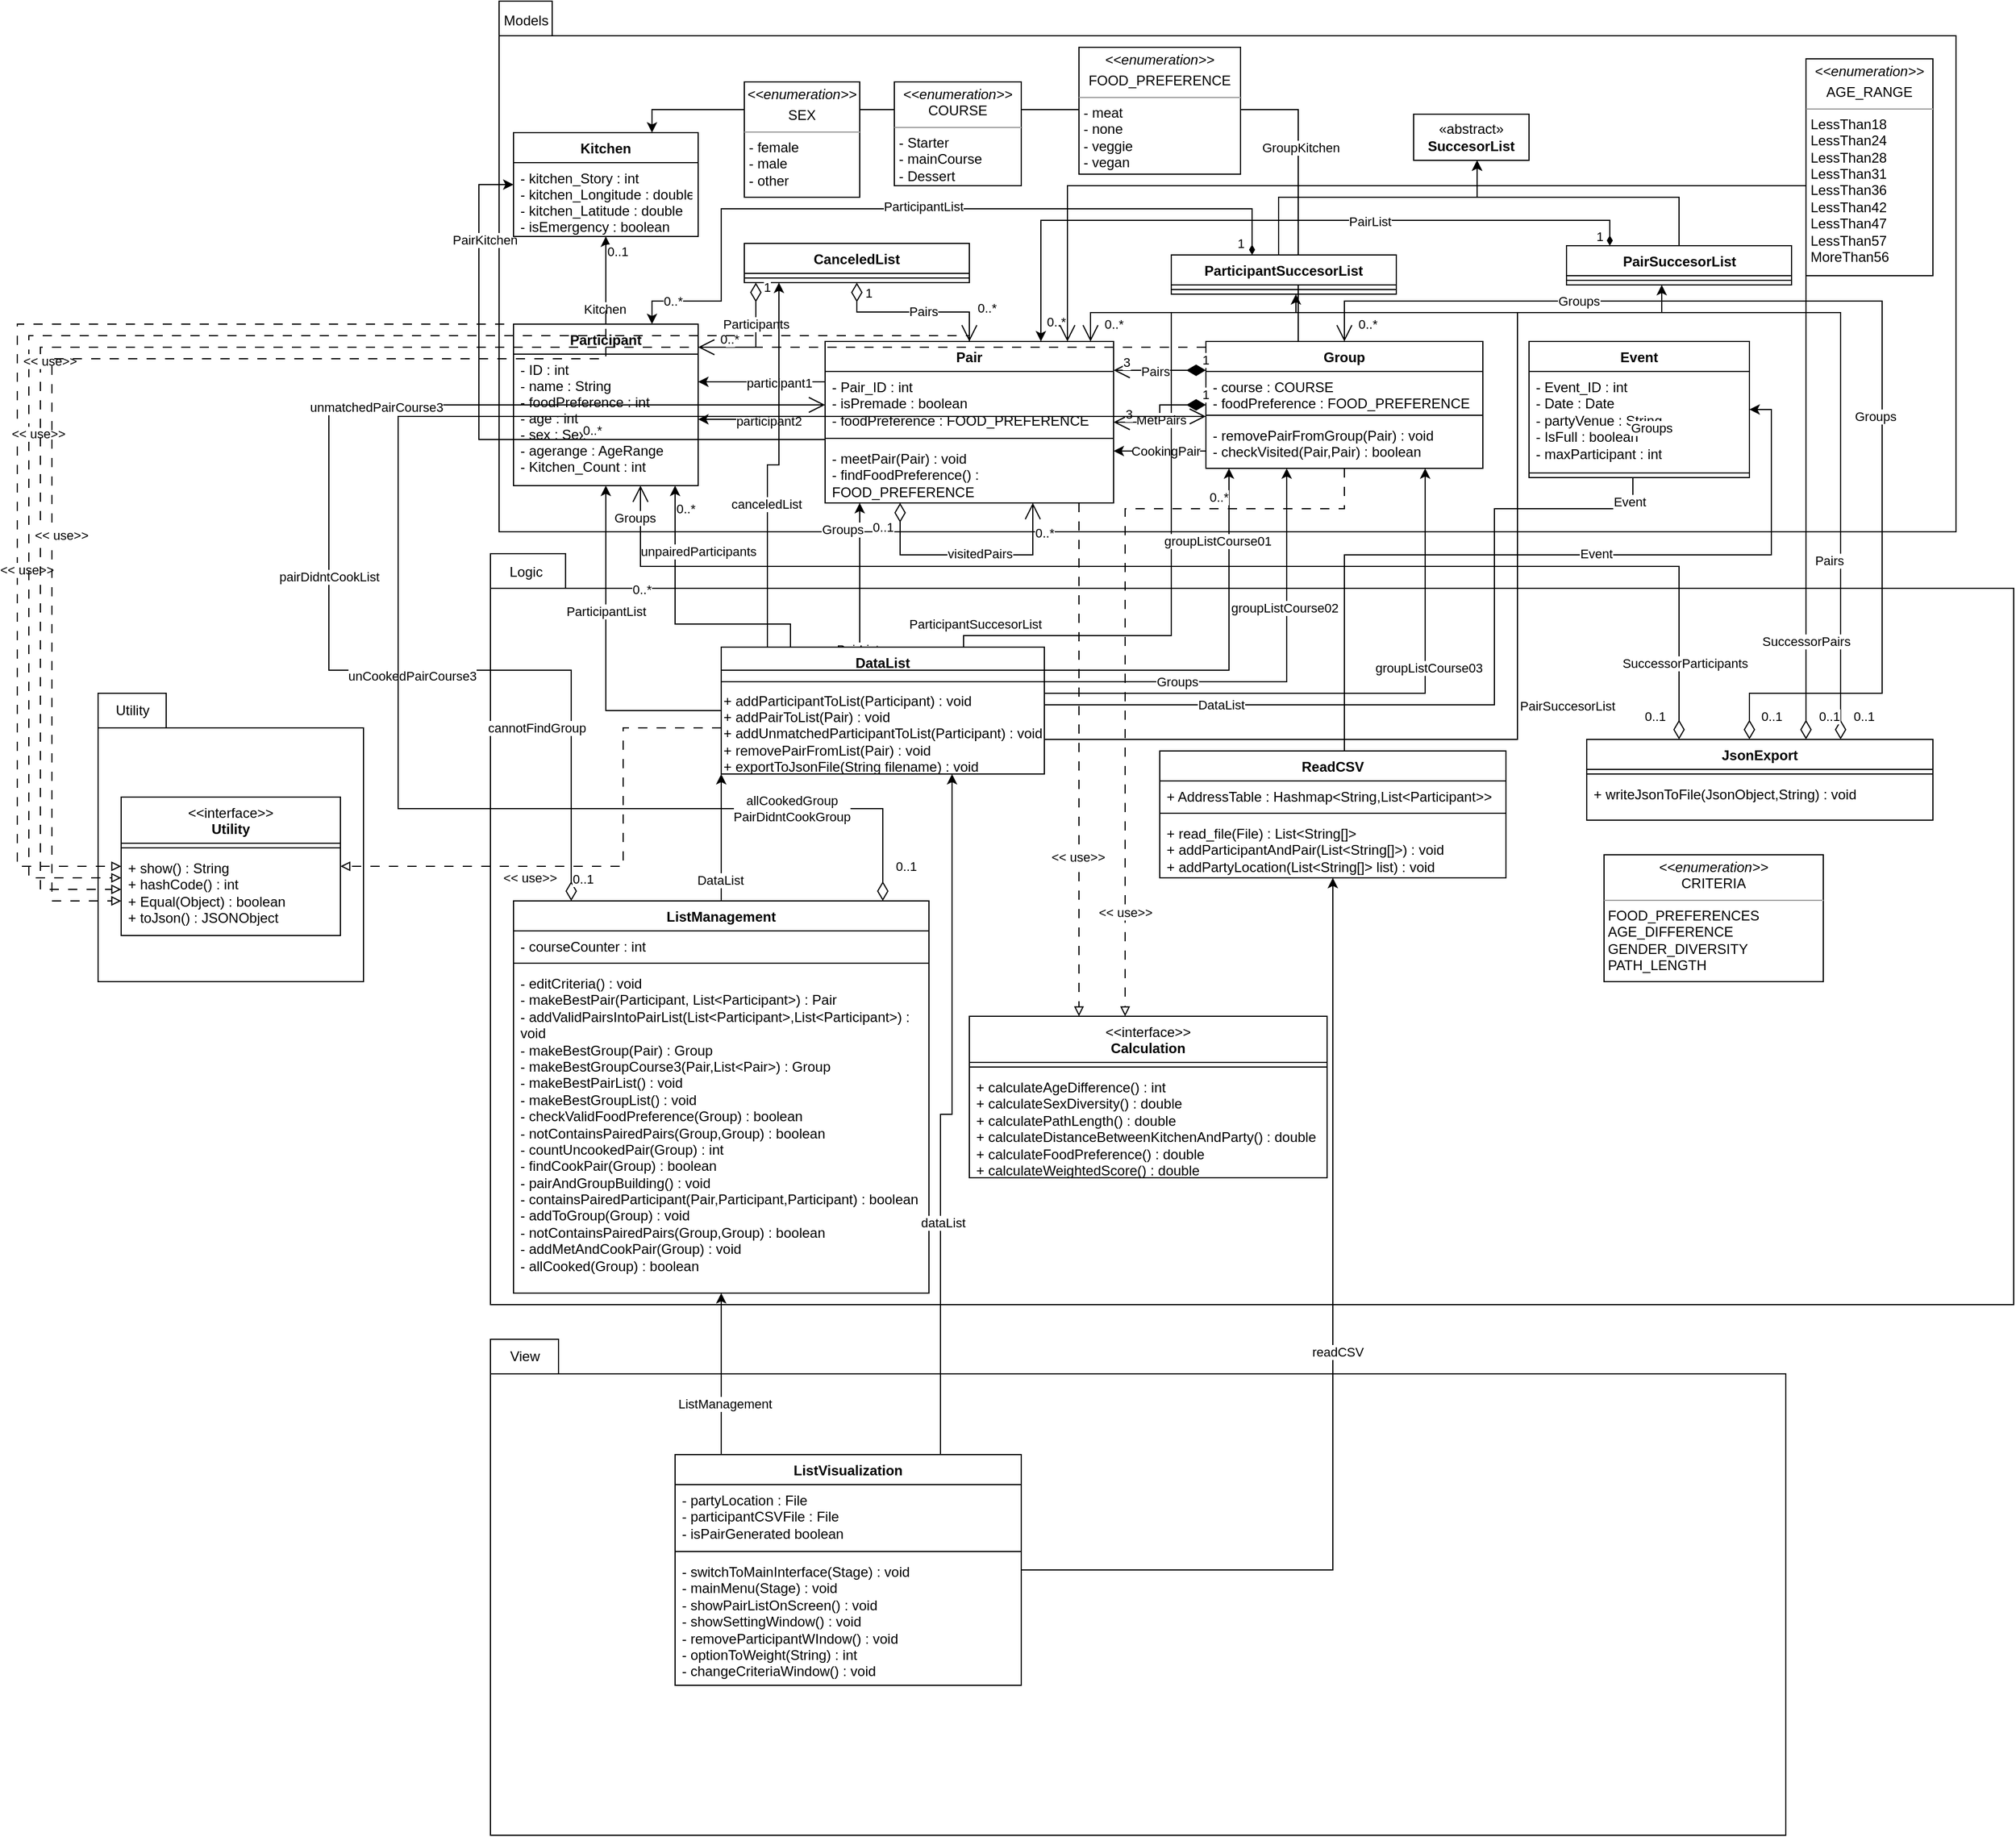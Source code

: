 <mxfile version="21.5.2" type="device">
  <diagram name="Page-1" id="86kGKsYgO495ie1x49M2">
    <mxGraphModel dx="2901" dy="2078" grid="1" gridSize="10" guides="1" tooltips="1" connect="1" arrows="1" fold="1" page="1" pageScale="1" pageWidth="850" pageHeight="1100" math="0" shadow="0">
      <root>
        <mxCell id="0" />
        <mxCell id="1" parent="0" />
        <mxCell id="Xu3pypZPAqOBUNZXEyIU-3" value="" style="shape=folder;fontStyle=1;spacingTop=10;tabWidth=59;tabHeight=30;tabPosition=left;html=1;whiteSpace=wrap;" parent="1" vertex="1">
          <mxGeometry x="-290" y="-270" width="230" height="250" as="geometry" />
        </mxCell>
        <mxCell id="tgPBSSRWqkqk4DsDawLG-85" value="" style="shape=folder;fontStyle=1;spacingTop=10;tabWidth=59;tabHeight=30;tabPosition=left;html=1;whiteSpace=wrap;" parent="1" vertex="1">
          <mxGeometry x="50" y="-391" width="1320" height="651" as="geometry" />
        </mxCell>
        <mxCell id="tgPBSSRWqkqk4DsDawLG-37" value="" style="shape=folder;fontStyle=1;spacingTop=10;tabWidth=40;tabHeight=30;tabPosition=left;html=1;whiteSpace=wrap;" parent="1" vertex="1">
          <mxGeometry x="57.5" y="-870" width="1262.5" height="460" as="geometry" />
        </mxCell>
        <mxCell id="tgPBSSRWqkqk4DsDawLG-45" style="edgeStyle=orthogonalEdgeStyle;rounded=0;orthogonalLoop=1;jettySize=auto;html=1;" parent="1" source="tgPBSSRWqkqk4DsDawLG-4" target="tgPBSSRWqkqk4DsDawLG-14" edge="1">
          <mxGeometry relative="1" as="geometry">
            <Array as="points">
              <mxPoint x="150" y="-610" />
              <mxPoint x="150" y="-610" />
            </Array>
          </mxGeometry>
        </mxCell>
        <mxCell id="tgPBSSRWqkqk4DsDawLG-46" value="Kitchen" style="edgeLabel;html=1;align=center;verticalAlign=middle;resizable=0;points=[];" parent="tgPBSSRWqkqk4DsDawLG-45" vertex="1" connectable="0">
          <mxGeometry x="-0.66" y="1" relative="1" as="geometry">
            <mxPoint as="offset" />
          </mxGeometry>
        </mxCell>
        <mxCell id="tgPBSSRWqkqk4DsDawLG-47" value="0..1" style="edgeLabel;html=1;align=center;verticalAlign=middle;resizable=0;points=[];" parent="tgPBSSRWqkqk4DsDawLG-45" vertex="1" connectable="0">
          <mxGeometry x="0.676" relative="1" as="geometry">
            <mxPoint x="10" as="offset" />
          </mxGeometry>
        </mxCell>
        <mxCell id="tgPBSSRWqkqk4DsDawLG-4" value="Participant" style="swimlane;fontStyle=1;align=center;verticalAlign=top;childLayout=stackLayout;horizontal=1;startSize=26;horizontalStack=0;resizeParent=1;resizeLast=0;collapsible=1;marginBottom=0;rounded=0;shadow=0;strokeWidth=1;" parent="1" vertex="1">
          <mxGeometry x="70" y="-590" width="160" height="140" as="geometry">
            <mxRectangle x="550" y="140" width="160" height="26" as="alternateBounds" />
          </mxGeometry>
        </mxCell>
        <mxCell id="tgPBSSRWqkqk4DsDawLG-5" value="- ID : int&#xa;- name : String&#xa;- foodPreference : int&#xa;- age : int&#xa;- sex : Sex&#xa;- agerange : AgeRange&#xa;- Kitchen_Count : int" style="text;align=left;verticalAlign=top;spacingLeft=4;spacingRight=4;overflow=hidden;rotatable=0;points=[[0,0.5],[1,0.5]];portConstraint=eastwest;" parent="tgPBSSRWqkqk4DsDawLG-4" vertex="1">
          <mxGeometry y="26" width="160" height="114" as="geometry" />
        </mxCell>
        <mxCell id="tgPBSSRWqkqk4DsDawLG-39" style="edgeStyle=orthogonalEdgeStyle;rounded=0;orthogonalLoop=1;jettySize=auto;html=1;" parent="1" target="tgPBSSRWqkqk4DsDawLG-4" edge="1">
          <mxGeometry relative="1" as="geometry">
            <mxPoint x="340" y="-560" as="sourcePoint" />
            <Array as="points">
              <mxPoint x="340" y="-540" />
            </Array>
          </mxGeometry>
        </mxCell>
        <mxCell id="tgPBSSRWqkqk4DsDawLG-40" value="participant1" style="edgeLabel;html=1;align=center;verticalAlign=middle;resizable=0;points=[];" parent="tgPBSSRWqkqk4DsDawLG-39" vertex="1" connectable="0">
          <mxGeometry x="-0.078" y="1" relative="1" as="geometry">
            <mxPoint as="offset" />
          </mxGeometry>
        </mxCell>
        <mxCell id="Xu3pypZPAqOBUNZXEyIU-55" style="edgeStyle=orthogonalEdgeStyle;rounded=0;orthogonalLoop=1;jettySize=auto;html=1;" parent="1" source="tgPBSSRWqkqk4DsDawLG-6" target="tgPBSSRWqkqk4DsDawLG-14" edge="1">
          <mxGeometry relative="1" as="geometry">
            <Array as="points">
              <mxPoint x="40" y="-490" />
              <mxPoint x="40" y="-711" />
            </Array>
          </mxGeometry>
        </mxCell>
        <mxCell id="Xu3pypZPAqOBUNZXEyIU-56" value="PairKitchen" style="edgeLabel;html=1;align=center;verticalAlign=middle;resizable=0;points=[];" parent="Xu3pypZPAqOBUNZXEyIU-55" vertex="1" connectable="0">
          <mxGeometry x="0.717" y="-5" relative="1" as="geometry">
            <mxPoint as="offset" />
          </mxGeometry>
        </mxCell>
        <mxCell id="tgPBSSRWqkqk4DsDawLG-6" value="Pair" style="swimlane;fontStyle=1;align=center;verticalAlign=top;childLayout=stackLayout;horizontal=1;startSize=26;horizontalStack=0;resizeParent=1;resizeParentMax=0;resizeLast=0;collapsible=1;marginBottom=0;whiteSpace=wrap;html=1;" parent="1" vertex="1">
          <mxGeometry x="340" y="-575" width="250" height="140" as="geometry" />
        </mxCell>
        <mxCell id="tgPBSSRWqkqk4DsDawLG-7" value="- Pair_ID : int&lt;br&gt;&lt;div&gt;- isPremade : boolean&lt;/div&gt;&lt;div&gt;- foodPreference : FOOD_PREFERENCE&lt;/div&gt;&lt;div&gt;&lt;br&gt;&lt;/div&gt;" style="text;strokeColor=none;fillColor=none;align=left;verticalAlign=top;spacingLeft=4;spacingRight=4;overflow=hidden;rotatable=0;points=[[0,0.5],[1,0.5]];portConstraint=eastwest;whiteSpace=wrap;html=1;" parent="tgPBSSRWqkqk4DsDawLG-6" vertex="1">
          <mxGeometry y="26" width="250" height="54" as="geometry" />
        </mxCell>
        <mxCell id="tgPBSSRWqkqk4DsDawLG-8" value="" style="line;strokeWidth=1;fillColor=none;align=left;verticalAlign=middle;spacingTop=-1;spacingLeft=3;spacingRight=3;rotatable=0;labelPosition=right;points=[];portConstraint=eastwest;strokeColor=inherit;" parent="tgPBSSRWqkqk4DsDawLG-6" vertex="1">
          <mxGeometry y="80" width="250" height="8" as="geometry" />
        </mxCell>
        <mxCell id="tgPBSSRWqkqk4DsDawLG-9" value="- meetPair(Pair) : void&amp;nbsp;&lt;br&gt;- findFoodPreference() : FOOD_PREFERENCE" style="text;strokeColor=none;fillColor=none;align=left;verticalAlign=top;spacingLeft=4;spacingRight=4;overflow=hidden;rotatable=0;points=[[0,0.5],[1,0.5]];portConstraint=eastwest;whiteSpace=wrap;html=1;" parent="tgPBSSRWqkqk4DsDawLG-6" vertex="1">
          <mxGeometry y="88" width="250" height="52" as="geometry" />
        </mxCell>
        <mxCell id="tgPBSSRWqkqk4DsDawLG-51" style="edgeStyle=orthogonalEdgeStyle;rounded=0;orthogonalLoop=1;jettySize=auto;html=1;" parent="1" source="tgPBSSRWqkqk4DsDawLG-10" target="tgPBSSRWqkqk4DsDawLG-6" edge="1">
          <mxGeometry relative="1" as="geometry">
            <Array as="points">
              <mxPoint x="630" y="-480" />
              <mxPoint x="630" y="-480" />
            </Array>
          </mxGeometry>
        </mxCell>
        <mxCell id="tgPBSSRWqkqk4DsDawLG-52" value="CookingPair" style="edgeLabel;html=1;align=center;verticalAlign=middle;resizable=0;points=[];" parent="tgPBSSRWqkqk4DsDawLG-51" vertex="1" connectable="0">
          <mxGeometry x="-0.27" relative="1" as="geometry">
            <mxPoint x="-6" as="offset" />
          </mxGeometry>
        </mxCell>
        <mxCell id="Xu3pypZPAqOBUNZXEyIU-53" style="edgeStyle=orthogonalEdgeStyle;rounded=0;orthogonalLoop=1;jettySize=auto;html=1;entryX=0.75;entryY=0;entryDx=0;entryDy=0;" parent="1" source="tgPBSSRWqkqk4DsDawLG-10" target="tgPBSSRWqkqk4DsDawLG-14" edge="1">
          <mxGeometry relative="1" as="geometry">
            <Array as="points">
              <mxPoint x="750" y="-776" />
              <mxPoint x="190" y="-776" />
            </Array>
          </mxGeometry>
        </mxCell>
        <mxCell id="Xu3pypZPAqOBUNZXEyIU-54" value="&lt;div&gt;GroupKitchen&lt;/div&gt;" style="edgeLabel;html=1;align=center;verticalAlign=middle;resizable=0;points=[];" parent="Xu3pypZPAqOBUNZXEyIU-53" vertex="1" connectable="0">
          <mxGeometry x="-0.57" y="-2" relative="1" as="geometry">
            <mxPoint as="offset" />
          </mxGeometry>
        </mxCell>
        <mxCell id="tgPBSSRWqkqk4DsDawLG-10" value="Group" style="swimlane;fontStyle=1;align=center;verticalAlign=top;childLayout=stackLayout;horizontal=1;startSize=26;horizontalStack=0;resizeParent=1;resizeParentMax=0;resizeLast=0;collapsible=1;marginBottom=0;whiteSpace=wrap;html=1;" parent="1" vertex="1">
          <mxGeometry x="670" y="-575" width="240" height="110" as="geometry" />
        </mxCell>
        <mxCell id="tgPBSSRWqkqk4DsDawLG-11" value="&lt;div&gt;- course : COURSE&lt;/div&gt;&lt;div&gt;- foodPreference : FOOD_PREFERENCE&lt;br&gt;&lt;/div&gt;&lt;div&gt;&lt;br&gt;&lt;/div&gt;" style="text;strokeColor=none;fillColor=none;align=left;verticalAlign=top;spacingLeft=4;spacingRight=4;overflow=hidden;rotatable=0;points=[[0,0.5],[1,0.5]];portConstraint=eastwest;whiteSpace=wrap;html=1;" parent="tgPBSSRWqkqk4DsDawLG-10" vertex="1">
          <mxGeometry y="26" width="240" height="34" as="geometry" />
        </mxCell>
        <mxCell id="tgPBSSRWqkqk4DsDawLG-12" value="" style="line;strokeWidth=1;fillColor=none;align=left;verticalAlign=middle;spacingTop=-1;spacingLeft=3;spacingRight=3;rotatable=0;labelPosition=right;points=[];portConstraint=eastwest;strokeColor=inherit;" parent="tgPBSSRWqkqk4DsDawLG-10" vertex="1">
          <mxGeometry y="60" width="240" height="8" as="geometry" />
        </mxCell>
        <mxCell id="tgPBSSRWqkqk4DsDawLG-13" value="- removePairFromGroup(Pair) : void&lt;br&gt;&lt;div&gt;- checkVisited(Pair,Pair) : boolean&lt;/div&gt;" style="text;strokeColor=none;fillColor=none;align=left;verticalAlign=top;spacingLeft=4;spacingRight=4;overflow=hidden;rotatable=0;points=[[0,0.5],[1,0.5]];portConstraint=eastwest;whiteSpace=wrap;html=1;" parent="tgPBSSRWqkqk4DsDawLG-10" vertex="1">
          <mxGeometry y="68" width="240" height="42" as="geometry" />
        </mxCell>
        <mxCell id="tgPBSSRWqkqk4DsDawLG-14" value="Kitchen" style="swimlane;fontStyle=1;align=center;verticalAlign=top;childLayout=stackLayout;horizontal=1;startSize=26;horizontalStack=0;resizeParent=1;resizeLast=0;collapsible=1;marginBottom=0;rounded=0;shadow=0;strokeWidth=1;" parent="1" vertex="1">
          <mxGeometry x="70" y="-756" width="160" height="90" as="geometry">
            <mxRectangle x="550" y="140" width="160" height="26" as="alternateBounds" />
          </mxGeometry>
        </mxCell>
        <mxCell id="tgPBSSRWqkqk4DsDawLG-15" value="- kitchen_Story : int&#xa;- kitchen_Longitude : double&#xa;- kitchen_Latitude : double&#xa;- isEmergency : boolean&#xa;" style="text;align=left;verticalAlign=top;spacingLeft=4;spacingRight=4;overflow=hidden;rotatable=0;points=[[0,0.5],[1,0.5]];portConstraint=eastwest;" parent="tgPBSSRWqkqk4DsDawLG-14" vertex="1">
          <mxGeometry y="26" width="160" height="64" as="geometry" />
        </mxCell>
        <mxCell id="tgPBSSRWqkqk4DsDawLG-23" value="CanceledList" style="swimlane;fontStyle=1;align=center;verticalAlign=top;childLayout=stackLayout;horizontal=1;startSize=26;horizontalStack=0;resizeParent=1;resizeParentMax=0;resizeLast=0;collapsible=1;marginBottom=0;whiteSpace=wrap;html=1;" parent="1" vertex="1">
          <mxGeometry x="270" y="-660.0" width="195" height="34" as="geometry" />
        </mxCell>
        <mxCell id="tgPBSSRWqkqk4DsDawLG-24" value="" style="line;strokeWidth=1;fillColor=none;align=left;verticalAlign=middle;spacingTop=-1;spacingLeft=3;spacingRight=3;rotatable=0;labelPosition=right;points=[];portConstraint=eastwest;strokeColor=inherit;" parent="tgPBSSRWqkqk4DsDawLG-23" vertex="1">
          <mxGeometry y="26" width="195" height="8" as="geometry" />
        </mxCell>
        <mxCell id="tgPBSSRWqkqk4DsDawLG-81" style="edgeStyle=orthogonalEdgeStyle;rounded=0;orthogonalLoop=1;jettySize=auto;html=1;" parent="1" source="tgPBSSRWqkqk4DsDawLG-87" target="tgPBSSRWqkqk4DsDawLG-20" edge="1">
          <mxGeometry relative="1" as="geometry">
            <Array as="points">
              <mxPoint x="460" y="-320" />
              <mxPoint x="640" y="-320" />
              <mxPoint x="640" y="-600" />
              <mxPoint x="748" y="-600" />
            </Array>
          </mxGeometry>
        </mxCell>
        <mxCell id="tgPBSSRWqkqk4DsDawLG-83" value="ParticipantSuccesorList" style="edgeLabel;html=1;align=center;verticalAlign=middle;resizable=0;points=[];" parent="tgPBSSRWqkqk4DsDawLG-81" vertex="1" connectable="0">
          <mxGeometry x="-0.013" y="3" relative="1" as="geometry">
            <mxPoint x="-167" y="93" as="offset" />
          </mxGeometry>
        </mxCell>
        <mxCell id="tgPBSSRWqkqk4DsDawLG-98" style="edgeStyle=orthogonalEdgeStyle;rounded=0;orthogonalLoop=1;jettySize=auto;html=1;endArrow=none;endFill=0;" parent="1" source="tgPBSSRWqkqk4DsDawLG-29" target="tgPBSSRWqkqk4DsDawLG-87" edge="1">
          <mxGeometry relative="1" as="geometry">
            <mxPoint x="920" y="-450" as="sourcePoint" />
            <Array as="points">
              <mxPoint x="1040" y="-430" />
              <mxPoint x="920" y="-430" />
              <mxPoint x="920" y="-260" />
              <mxPoint x="450" y="-260" />
            </Array>
          </mxGeometry>
        </mxCell>
        <mxCell id="tgPBSSRWqkqk4DsDawLG-103" value="DataList" style="edgeLabel;html=1;align=center;verticalAlign=middle;resizable=0;points=[];" parent="tgPBSSRWqkqk4DsDawLG-98" vertex="1" connectable="0">
          <mxGeometry x="-0.724" y="4" relative="1" as="geometry">
            <mxPoint x="-287" y="166" as="offset" />
          </mxGeometry>
        </mxCell>
        <mxCell id="tgPBSSRWqkqk4DsDawLG-131" value="Event" style="edgeLabel;html=1;align=center;verticalAlign=middle;resizable=0;points=[];" parent="tgPBSSRWqkqk4DsDawLG-98" vertex="1" connectable="0">
          <mxGeometry x="-0.96" y="-3" relative="1" as="geometry">
            <mxPoint y="7" as="offset" />
          </mxGeometry>
        </mxCell>
        <mxCell id="tgPBSSRWqkqk4DsDawLG-29" value="Event" style="swimlane;fontStyle=1;align=center;verticalAlign=top;childLayout=stackLayout;horizontal=1;startSize=26;horizontalStack=0;resizeParent=1;resizeParentMax=0;resizeLast=0;collapsible=1;marginBottom=0;whiteSpace=wrap;html=1;" parent="1" vertex="1">
          <mxGeometry x="950" y="-575" width="191" height="118" as="geometry" />
        </mxCell>
        <mxCell id="tgPBSSRWqkqk4DsDawLG-30" value="- Event_ID : int&lt;br&gt;- Date : Date&lt;br&gt;- partyVenue : String &lt;br&gt;&lt;div&gt;- IsFull : boolean &lt;br&gt;&lt;/div&gt;&lt;div&gt;- maxParticipant : int&lt;br&gt;&lt;/div&gt;" style="text;strokeColor=none;fillColor=none;align=left;verticalAlign=top;spacingLeft=4;spacingRight=4;overflow=hidden;rotatable=0;points=[[0,0.5],[1,0.5]];portConstraint=eastwest;whiteSpace=wrap;html=1;" parent="tgPBSSRWqkqk4DsDawLG-29" vertex="1">
          <mxGeometry y="26" width="191" height="84" as="geometry" />
        </mxCell>
        <mxCell id="tgPBSSRWqkqk4DsDawLG-31" value="" style="line;strokeWidth=1;fillColor=none;align=left;verticalAlign=middle;spacingTop=-1;spacingLeft=3;spacingRight=3;rotatable=0;labelPosition=right;points=[];portConstraint=eastwest;strokeColor=inherit;" parent="tgPBSSRWqkqk4DsDawLG-29" vertex="1">
          <mxGeometry y="110" width="191" height="8" as="geometry" />
        </mxCell>
        <mxCell id="tgPBSSRWqkqk4DsDawLG-32" value="&lt;p style=&quot;margin:0px;margin-top:4px;text-align:center;&quot;&gt;&lt;i&gt;&amp;lt;&amp;lt;enumeration&amp;gt;&amp;gt;&lt;/i&gt;&lt;br&gt;&lt;/p&gt;&lt;p style=&quot;margin:0px;margin-top:4px;text-align:center;&quot;&gt;SEX&lt;br&gt;&lt;/p&gt;&lt;hr size=&quot;1&quot;&gt;&lt;p style=&quot;margin:0px;margin-left:4px;&quot;&gt;- female&lt;/p&gt;&lt;p style=&quot;margin:0px;margin-left:4px;&quot;&gt;- male&lt;/p&gt;&lt;p style=&quot;margin:0px;margin-left:4px;&quot;&gt;- other&lt;/p&gt;" style="verticalAlign=top;align=left;overflow=fill;fontSize=12;fontFamily=Helvetica;html=1;whiteSpace=wrap;" parent="1" vertex="1">
          <mxGeometry x="270" y="-800" width="100" height="100" as="geometry" />
        </mxCell>
        <mxCell id="tgPBSSRWqkqk4DsDawLG-33" value="&lt;p style=&quot;margin:0px;margin-top:4px;text-align:center;&quot;&gt;&lt;i&gt;&amp;lt;&amp;lt;enumeration&amp;gt;&amp;gt;&lt;/i&gt;&lt;br&gt;&lt;/p&gt;&lt;p style=&quot;margin:0px;margin-top:4px;text-align:center;&quot;&gt;AGE_RANGE&lt;/p&gt;&lt;hr size=&quot;1&quot;&gt;&lt;p style=&quot;margin:0px;margin-left:4px;&quot;&gt;LessThan18&lt;/p&gt;&lt;p style=&quot;margin:0px;margin-left:4px;&quot;&gt;LessThan24&lt;/p&gt;&lt;p style=&quot;margin:0px;margin-left:4px;&quot;&gt;LessThan28&lt;/p&gt;&lt;p style=&quot;margin:0px;margin-left:4px;&quot;&gt;LessThan31&lt;/p&gt;&lt;p style=&quot;margin:0px;margin-left:4px;&quot;&gt;LessThan36&lt;/p&gt;&lt;p style=&quot;margin:0px;margin-left:4px;&quot;&gt;LessThan42&lt;/p&gt;&lt;p style=&quot;margin:0px;margin-left:4px;&quot;&gt;LessThan47&lt;/p&gt;&lt;p style=&quot;margin:0px;margin-left:4px;&quot;&gt;LessThan57&lt;/p&gt;&lt;p style=&quot;margin:0px;margin-left:4px;&quot;&gt;MoreThan56&lt;br&gt;&lt;/p&gt;" style="verticalAlign=top;align=left;overflow=fill;fontSize=12;fontFamily=Helvetica;html=1;whiteSpace=wrap;" parent="1" vertex="1">
          <mxGeometry x="1190" y="-820" width="110" height="188" as="geometry" />
        </mxCell>
        <mxCell id="tgPBSSRWqkqk4DsDawLG-34" value="&lt;p style=&quot;margin:0px;margin-top:4px;text-align:center;&quot;&gt;&lt;i&gt;&amp;lt;&amp;lt;enumeration&amp;gt;&amp;gt;&lt;/i&gt;&lt;br&gt;COURSE&lt;br&gt;&lt;/p&gt;&lt;hr size=&quot;1&quot;&gt;&lt;p style=&quot;margin:0px;margin-left:4px;&quot;&gt;- Starter&lt;br&gt;&lt;/p&gt;&lt;p style=&quot;margin:0px;margin-left:4px;&quot;&gt;- mainCourse&lt;br&gt;&lt;/p&gt;&lt;p style=&quot;margin:0px;margin-left:4px;&quot;&gt;- Dessert&lt;/p&gt;" style="verticalAlign=top;align=left;overflow=fill;fontSize=12;fontFamily=Helvetica;html=1;whiteSpace=wrap;" parent="1" vertex="1">
          <mxGeometry x="400" y="-800" width="110" height="90" as="geometry" />
        </mxCell>
        <mxCell id="tgPBSSRWqkqk4DsDawLG-36" value="&lt;p style=&quot;margin:0px;margin-top:4px;text-align:center;&quot;&gt;&lt;i&gt;&amp;lt;&amp;lt;enumeration&amp;gt;&amp;gt;&lt;/i&gt;&lt;br&gt;CRITERIA&lt;br&gt;&lt;/p&gt;&lt;hr size=&quot;1&quot;&gt;&lt;div&gt;&amp;nbsp;FOOD_PREFERENCES&lt;br&gt;&lt;/div&gt;&lt;div&gt;&amp;nbsp;AGE_DIFFERENCE&lt;/div&gt;&lt;div&gt;&amp;nbsp;GENDER_DIVERSITY&lt;/div&gt;&lt;div&gt;&amp;nbsp;PATH_LENGTH&lt;br&gt;&lt;/div&gt;" style="verticalAlign=top;align=left;overflow=fill;fontSize=12;fontFamily=Helvetica;html=1;whiteSpace=wrap;" parent="1" vertex="1">
          <mxGeometry x="1015" y="-130" width="190" height="110" as="geometry" />
        </mxCell>
        <mxCell id="tgPBSSRWqkqk4DsDawLG-38" value="Models" style="text;html=1;strokeColor=none;fillColor=none;align=center;verticalAlign=middle;whiteSpace=wrap;rounded=0;" parent="1" vertex="1">
          <mxGeometry x="51" y="-868" width="60" height="30" as="geometry" />
        </mxCell>
        <mxCell id="tgPBSSRWqkqk4DsDawLG-41" style="edgeStyle=orthogonalEdgeStyle;rounded=0;orthogonalLoop=1;jettySize=auto;html=1;" parent="1" source="tgPBSSRWqkqk4DsDawLG-6" edge="1">
          <mxGeometry relative="1" as="geometry">
            <mxPoint x="425" y="-507.5" as="sourcePoint" />
            <mxPoint x="230" y="-507.5" as="targetPoint" />
            <Array as="points">
              <mxPoint x="305" y="-510" />
              <mxPoint x="305" y="-507" />
            </Array>
          </mxGeometry>
        </mxCell>
        <mxCell id="tgPBSSRWqkqk4DsDawLG-42" value="participant2" style="edgeLabel;html=1;align=center;verticalAlign=middle;resizable=0;points=[];" parent="tgPBSSRWqkqk4DsDawLG-41" vertex="1" connectable="0">
          <mxGeometry x="-0.078" y="1" relative="1" as="geometry">
            <mxPoint as="offset" />
          </mxGeometry>
        </mxCell>
        <mxCell id="tgPBSSRWqkqk4DsDawLG-55" value="" style="endArrow=open;html=1;endSize=12;startArrow=diamondThin;startSize=14;startFill=0;edgeStyle=orthogonalEdgeStyle;align=left;verticalAlign=bottom;rounded=0;" parent="1" source="tgPBSSRWqkqk4DsDawLG-6" target="tgPBSSRWqkqk4DsDawLG-6" edge="1">
          <mxGeometry x="-0.789" y="-10" relative="1" as="geometry">
            <mxPoint x="480" y="-506.85" as="sourcePoint" />
            <mxPoint x="560" y="-459.85" as="targetPoint" />
            <Array as="points">
              <mxPoint x="405" y="-390" />
              <mxPoint x="520" y="-390" />
            </Array>
            <mxPoint as="offset" />
          </mxGeometry>
        </mxCell>
        <mxCell id="tgPBSSRWqkqk4DsDawLG-56" value="visitedPairs" style="edgeLabel;html=1;align=center;verticalAlign=middle;resizable=0;points=[];" parent="tgPBSSRWqkqk4DsDawLG-55" vertex="1" connectable="0">
          <mxGeometry x="0.361" y="1" relative="1" as="geometry">
            <mxPoint x="-26" as="offset" />
          </mxGeometry>
        </mxCell>
        <mxCell id="tgPBSSRWqkqk4DsDawLG-57" value="0..1" style="edgeLabel;html=1;align=center;verticalAlign=middle;resizable=0;points=[];" parent="tgPBSSRWqkqk4DsDawLG-55" vertex="1" connectable="0">
          <mxGeometry x="-0.689" y="-1" relative="1" as="geometry">
            <mxPoint x="-14" y="-11" as="offset" />
          </mxGeometry>
        </mxCell>
        <mxCell id="tgPBSSRWqkqk4DsDawLG-58" value="0..*" style="edgeLabel;html=1;align=center;verticalAlign=middle;resizable=0;points=[];" parent="tgPBSSRWqkqk4DsDawLG-55" vertex="1" connectable="0">
          <mxGeometry x="0.751" y="-1" relative="1" as="geometry">
            <mxPoint x="9" as="offset" />
          </mxGeometry>
        </mxCell>
        <mxCell id="tgPBSSRWqkqk4DsDawLG-62" value="1" style="endArrow=open;html=1;endSize=12;startArrow=diamondThin;startSize=14;startFill=1;edgeStyle=orthogonalEdgeStyle;align=left;verticalAlign=bottom;rounded=0;" parent="1" source="tgPBSSRWqkqk4DsDawLG-10" target="tgPBSSRWqkqk4DsDawLG-6" edge="1">
          <mxGeometry x="-0.879" relative="1" as="geometry">
            <mxPoint x="720" y="-534" as="sourcePoint" />
            <mxPoint x="555" y="-534" as="targetPoint" />
            <Array as="points">
              <mxPoint x="650" y="-550" />
              <mxPoint x="650" y="-550" />
            </Array>
            <mxPoint as="offset" />
          </mxGeometry>
        </mxCell>
        <mxCell id="tgPBSSRWqkqk4DsDawLG-63" value="Pairs" style="edgeLabel;html=1;align=center;verticalAlign=middle;resizable=0;points=[];" parent="tgPBSSRWqkqk4DsDawLG-62" vertex="1" connectable="0">
          <mxGeometry x="0.115" y="1" relative="1" as="geometry">
            <mxPoint as="offset" />
          </mxGeometry>
        </mxCell>
        <mxCell id="tgPBSSRWqkqk4DsDawLG-64" value="3" style="edgeLabel;html=1;align=center;verticalAlign=middle;resizable=0;points=[];" parent="tgPBSSRWqkqk4DsDawLG-62" vertex="1" connectable="0">
          <mxGeometry x="0.733" y="2" relative="1" as="geometry">
            <mxPoint y="-9" as="offset" />
          </mxGeometry>
        </mxCell>
        <mxCell id="tgPBSSRWqkqk4DsDawLG-67" value="" style="group" parent="1" vertex="1" connectable="0">
          <mxGeometry x="880" y="-710" width="460" height="124" as="geometry" />
        </mxCell>
        <mxCell id="tgPBSSRWqkqk4DsDawLG-18" value="PairSuccesorList" style="swimlane;fontStyle=1;align=center;verticalAlign=top;childLayout=stackLayout;horizontal=1;startSize=26;horizontalStack=0;resizeParent=1;resizeParentMax=0;resizeLast=0;collapsible=1;marginBottom=0;whiteSpace=wrap;html=1;" parent="tgPBSSRWqkqk4DsDawLG-67" vertex="1">
          <mxGeometry x="102.5" y="52" width="195" height="34" as="geometry" />
        </mxCell>
        <mxCell id="tgPBSSRWqkqk4DsDawLG-19" value="" style="line;strokeWidth=1;fillColor=none;align=left;verticalAlign=middle;spacingTop=-1;spacingLeft=3;spacingRight=3;rotatable=0;labelPosition=right;points=[];portConstraint=eastwest;strokeColor=inherit;" parent="tgPBSSRWqkqk4DsDawLG-18" vertex="1">
          <mxGeometry y="26" width="195" height="8" as="geometry" />
        </mxCell>
        <mxCell id="tgPBSSRWqkqk4DsDawLG-68" value="1" style="endArrow=open;html=1;endSize=12;startArrow=diamondThin;startSize=14;startFill=0;edgeStyle=orthogonalEdgeStyle;align=left;verticalAlign=bottom;rounded=0;" parent="1" source="tgPBSSRWqkqk4DsDawLG-23" target="tgPBSSRWqkqk4DsDawLG-6" edge="1">
          <mxGeometry x="-0.765" y="5" relative="1" as="geometry">
            <mxPoint x="460" y="-620" as="sourcePoint" />
            <mxPoint x="300" y="-620" as="targetPoint" />
            <Array as="points" />
            <mxPoint as="offset" />
          </mxGeometry>
        </mxCell>
        <mxCell id="tgPBSSRWqkqk4DsDawLG-69" value="Pairs" style="edgeLabel;html=1;align=center;verticalAlign=middle;resizable=0;points=[];" parent="tgPBSSRWqkqk4DsDawLG-68" vertex="1" connectable="0">
          <mxGeometry x="0.115" y="1" relative="1" as="geometry">
            <mxPoint as="offset" />
          </mxGeometry>
        </mxCell>
        <mxCell id="tgPBSSRWqkqk4DsDawLG-70" value="0..*" style="edgeLabel;html=1;align=center;verticalAlign=middle;resizable=0;points=[];" parent="tgPBSSRWqkqk4DsDawLG-68" vertex="1" connectable="0">
          <mxGeometry x="0.733" y="2" relative="1" as="geometry">
            <mxPoint x="13" y="-9" as="offset" />
          </mxGeometry>
        </mxCell>
        <mxCell id="tgPBSSRWqkqk4DsDawLG-72" value="1" style="endArrow=open;html=1;endSize=12;startArrow=diamondThin;startSize=14;startFill=0;edgeStyle=orthogonalEdgeStyle;align=left;verticalAlign=bottom;rounded=0;" parent="1" source="tgPBSSRWqkqk4DsDawLG-23" target="tgPBSSRWqkqk4DsDawLG-4" edge="1">
          <mxGeometry x="-0.765" y="5" relative="1" as="geometry">
            <mxPoint x="415" y="-684" as="sourcePoint" />
            <mxPoint x="415" y="-565" as="targetPoint" />
            <Array as="points">
              <mxPoint x="405" y="-660" />
              <mxPoint x="280" y="-660" />
              <mxPoint x="280" y="-570" />
            </Array>
            <mxPoint as="offset" />
          </mxGeometry>
        </mxCell>
        <mxCell id="tgPBSSRWqkqk4DsDawLG-73" value="Participants" style="edgeLabel;html=1;align=center;verticalAlign=middle;resizable=0;points=[];" parent="tgPBSSRWqkqk4DsDawLG-72" vertex="1" connectable="0">
          <mxGeometry x="0.115" y="1" relative="1" as="geometry">
            <mxPoint x="3" y="-21" as="offset" />
          </mxGeometry>
        </mxCell>
        <mxCell id="tgPBSSRWqkqk4DsDawLG-74" value="0..*" style="edgeLabel;html=1;align=center;verticalAlign=middle;resizable=0;points=[];" parent="tgPBSSRWqkqk4DsDawLG-72" vertex="1" connectable="0">
          <mxGeometry x="0.733" y="2" relative="1" as="geometry">
            <mxPoint x="13" y="-9" as="offset" />
          </mxGeometry>
        </mxCell>
        <mxCell id="Bya615chVCOIR74EOYoo-1" value="1" style="edgeStyle=orthogonalEdgeStyle;rounded=0;orthogonalLoop=1;jettySize=auto;html=1;entryX=0.75;entryY=0;entryDx=0;entryDy=0;startArrow=diamondThin;startFill=1;" parent="1" source="tgPBSSRWqkqk4DsDawLG-20" target="tgPBSSRWqkqk4DsDawLG-4" edge="1">
          <mxGeometry x="0.008" relative="1" as="geometry">
            <Array as="points">
              <mxPoint x="710" y="-690" />
              <mxPoint x="250" y="-690" />
              <mxPoint x="250" y="-610" />
              <mxPoint x="190" y="-610" />
            </Array>
            <mxPoint as="offset" />
          </mxGeometry>
        </mxCell>
        <mxCell id="Bya615chVCOIR74EOYoo-2" value="1" style="edgeLabel;html=1;align=center;verticalAlign=middle;resizable=0;points=[];" parent="Bya615chVCOIR74EOYoo-1" vertex="1" connectable="0">
          <mxGeometry x="-0.936" y="1" relative="1" as="geometry">
            <mxPoint x="-9" y="11" as="offset" />
          </mxGeometry>
        </mxCell>
        <mxCell id="Bya615chVCOIR74EOYoo-3" value="0..*" style="edgeLabel;html=1;align=center;verticalAlign=middle;resizable=0;points=[];" parent="Bya615chVCOIR74EOYoo-1" vertex="1" connectable="0">
          <mxGeometry x="0.886" relative="1" as="geometry">
            <mxPoint as="offset" />
          </mxGeometry>
        </mxCell>
        <mxCell id="Bya615chVCOIR74EOYoo-4" value="ParticipantList" style="edgeLabel;html=1;align=center;verticalAlign=middle;resizable=0;points=[];" parent="Bya615chVCOIR74EOYoo-1" vertex="1" connectable="0">
          <mxGeometry x="-0.015" y="-2" relative="1" as="geometry">
            <mxPoint as="offset" />
          </mxGeometry>
        </mxCell>
        <mxCell id="tgPBSSRWqkqk4DsDawLG-20" value="ParticipantSuccesorList" style="swimlane;fontStyle=1;align=center;verticalAlign=top;childLayout=stackLayout;horizontal=1;startSize=26;horizontalStack=0;resizeParent=1;resizeParentMax=0;resizeLast=0;collapsible=1;marginBottom=0;whiteSpace=wrap;html=1;" parent="1" vertex="1">
          <mxGeometry x="640" y="-650" width="195" height="34" as="geometry" />
        </mxCell>
        <mxCell id="tgPBSSRWqkqk4DsDawLG-21" value="" style="line;strokeWidth=1;fillColor=none;align=left;verticalAlign=middle;spacingTop=-1;spacingLeft=3;spacingRight=3;rotatable=0;labelPosition=right;points=[];portConstraint=eastwest;strokeColor=inherit;" parent="tgPBSSRWqkqk4DsDawLG-20" vertex="1">
          <mxGeometry y="26" width="195" height="8" as="geometry" />
        </mxCell>
        <mxCell id="tgPBSSRWqkqk4DsDawLG-66" style="edgeStyle=orthogonalEdgeStyle;rounded=0;orthogonalLoop=1;jettySize=auto;html=1;" parent="1" source="tgPBSSRWqkqk4DsDawLG-20" target="tgPBSSRWqkqk4DsDawLG-22" edge="1">
          <mxGeometry relative="1" as="geometry">
            <Array as="points">
              <mxPoint x="733" y="-700" />
              <mxPoint x="905" y="-700" />
            </Array>
          </mxGeometry>
        </mxCell>
        <mxCell id="tgPBSSRWqkqk4DsDawLG-80" style="edgeStyle=orthogonalEdgeStyle;rounded=0;orthogonalLoop=1;jettySize=auto;html=1;" parent="1" source="tgPBSSRWqkqk4DsDawLG-87" target="tgPBSSRWqkqk4DsDawLG-18" edge="1">
          <mxGeometry relative="1" as="geometry">
            <Array as="points">
              <mxPoint x="940" y="-230" />
              <mxPoint x="940" y="-600" />
              <mxPoint x="1065" y="-600" />
            </Array>
          </mxGeometry>
        </mxCell>
        <mxCell id="tgPBSSRWqkqk4DsDawLG-82" value="PairSuccesorList" style="edgeLabel;html=1;align=center;verticalAlign=middle;resizable=0;points=[];" parent="tgPBSSRWqkqk4DsDawLG-80" vertex="1" connectable="0">
          <mxGeometry x="-0.055" relative="1" as="geometry">
            <mxPoint x="43" as="offset" />
          </mxGeometry>
        </mxCell>
        <mxCell id="tgPBSSRWqkqk4DsDawLG-22" value="«abstract»&lt;br&gt;&lt;b&gt;SuccesorList&lt;/b&gt;" style="html=1;whiteSpace=wrap;" parent="1" vertex="1">
          <mxGeometry x="850" y="-772" width="100" height="40" as="geometry" />
        </mxCell>
        <mxCell id="tgPBSSRWqkqk4DsDawLG-65" style="edgeStyle=orthogonalEdgeStyle;rounded=0;orthogonalLoop=1;jettySize=auto;html=1;" parent="1" source="tgPBSSRWqkqk4DsDawLG-18" target="tgPBSSRWqkqk4DsDawLG-22" edge="1">
          <mxGeometry relative="1" as="geometry">
            <Array as="points">
              <mxPoint x="1080" y="-700" />
              <mxPoint x="905" y="-700" />
            </Array>
          </mxGeometry>
        </mxCell>
        <mxCell id="tgPBSSRWqkqk4DsDawLG-86" value="&lt;div&gt;Logic&lt;/div&gt;" style="text;html=1;strokeColor=none;fillColor=none;align=center;verticalAlign=middle;whiteSpace=wrap;rounded=0;" parent="1" vertex="1">
          <mxGeometry x="51" y="-390" width="60" height="30" as="geometry" />
        </mxCell>
        <mxCell id="tgPBSSRWqkqk4DsDawLG-95" style="edgeStyle=orthogonalEdgeStyle;rounded=0;orthogonalLoop=1;jettySize=auto;html=1;" parent="1" source="tgPBSSRWqkqk4DsDawLG-87" target="tgPBSSRWqkqk4DsDawLG-4" edge="1">
          <mxGeometry relative="1" as="geometry" />
        </mxCell>
        <mxCell id="tgPBSSRWqkqk4DsDawLG-101" value="ParticipantList" style="edgeLabel;html=1;align=center;verticalAlign=middle;resizable=0;points=[];" parent="tgPBSSRWqkqk4DsDawLG-95" vertex="1" connectable="0">
          <mxGeometry x="0.674" y="-3" relative="1" as="geometry">
            <mxPoint x="-3" y="61" as="offset" />
          </mxGeometry>
        </mxCell>
        <mxCell id="tgPBSSRWqkqk4DsDawLG-96" style="edgeStyle=orthogonalEdgeStyle;rounded=0;orthogonalLoop=1;jettySize=auto;html=1;" parent="1" source="tgPBSSRWqkqk4DsDawLG-87" target="tgPBSSRWqkqk4DsDawLG-6" edge="1">
          <mxGeometry relative="1" as="geometry">
            <Array as="points">
              <mxPoint x="370" y="-350" />
              <mxPoint x="370" y="-350" />
            </Array>
          </mxGeometry>
        </mxCell>
        <mxCell id="tgPBSSRWqkqk4DsDawLG-100" value="PairList" style="edgeLabel;html=1;align=center;verticalAlign=middle;resizable=0;points=[];" parent="tgPBSSRWqkqk4DsDawLG-96" vertex="1" connectable="0">
          <mxGeometry x="-0.143" y="-2" relative="1" as="geometry">
            <mxPoint x="-4" y="55" as="offset" />
          </mxGeometry>
        </mxCell>
        <mxCell id="tgPBSSRWqkqk4DsDawLG-99" style="edgeStyle=orthogonalEdgeStyle;rounded=0;orthogonalLoop=1;jettySize=auto;html=1;" parent="1" source="tgPBSSRWqkqk4DsDawLG-87" target="tgPBSSRWqkqk4DsDawLG-10" edge="1">
          <mxGeometry relative="1" as="geometry">
            <Array as="points">
              <mxPoint x="690" y="-290" />
            </Array>
          </mxGeometry>
        </mxCell>
        <mxCell id="tgPBSSRWqkqk4DsDawLG-102" value="&lt;div&gt;groupListCourse01&lt;/div&gt;" style="edgeLabel;html=1;align=center;verticalAlign=middle;resizable=0;points=[];" parent="tgPBSSRWqkqk4DsDawLG-99" vertex="1" connectable="0">
          <mxGeometry x="0.618" y="-1" relative="1" as="geometry">
            <mxPoint x="-11" y="-1" as="offset" />
          </mxGeometry>
        </mxCell>
        <mxCell id="Xu3pypZPAqOBUNZXEyIU-1" style="edgeStyle=orthogonalEdgeStyle;rounded=0;orthogonalLoop=1;jettySize=auto;html=1;" parent="1" source="tgPBSSRWqkqk4DsDawLG-87" target="tgPBSSRWqkqk4DsDawLG-23" edge="1">
          <mxGeometry relative="1" as="geometry">
            <Array as="points">
              <mxPoint x="290" y="-468" />
              <mxPoint x="300" y="-468" />
            </Array>
          </mxGeometry>
        </mxCell>
        <mxCell id="Xu3pypZPAqOBUNZXEyIU-2" value="&lt;div&gt;canceledList&lt;/div&gt;" style="edgeLabel;html=1;align=center;verticalAlign=middle;resizable=0;points=[];" parent="Xu3pypZPAqOBUNZXEyIU-1" vertex="1" connectable="0">
          <mxGeometry x="-0.236" y="1" relative="1" as="geometry">
            <mxPoint as="offset" />
          </mxGeometry>
        </mxCell>
        <mxCell id="tgPBSSRWqkqk4DsDawLG-87" value="DataList" style="swimlane;fontStyle=1;align=center;verticalAlign=top;childLayout=stackLayout;horizontal=1;startSize=20;horizontalStack=0;resizeParent=1;resizeParentMax=0;resizeLast=0;collapsible=1;marginBottom=0;whiteSpace=wrap;html=1;" parent="1" vertex="1">
          <mxGeometry x="250" y="-310" width="280" height="110" as="geometry" />
        </mxCell>
        <mxCell id="tgPBSSRWqkqk4DsDawLG-89" value="" style="line;strokeWidth=1;fillColor=none;align=left;verticalAlign=middle;spacingTop=-1;spacingLeft=3;spacingRight=3;rotatable=0;labelPosition=right;points=[];portConstraint=eastwest;strokeColor=inherit;" parent="tgPBSSRWqkqk4DsDawLG-87" vertex="1">
          <mxGeometry y="20" width="280" height="20" as="geometry" />
        </mxCell>
        <mxCell id="T4trGRCKs-SLKCmKjAML-4" value="&lt;div align=&quot;left&quot;&gt;+ addParticipantToList(Participant) : void&lt;/div&gt;&lt;div align=&quot;left&quot;&gt;+ addPairToList(Pair) : void&lt;/div&gt;&lt;div align=&quot;left&quot;&gt;+ addUnmatchedParticipantToList(Participant) : void&lt;br&gt;&lt;/div&gt;&lt;div align=&quot;left&quot;&gt;+ removePairFromList(Pair) : void&lt;br&gt;&lt;/div&gt;&lt;div&gt;+ exportToJsonFile(String filename) : void&lt;br&gt;&lt;/div&gt;" style="text;html=1;strokeColor=none;fillColor=none;align=left;verticalAlign=middle;whiteSpace=wrap;rounded=0;" parent="tgPBSSRWqkqk4DsDawLG-87" vertex="1">
          <mxGeometry y="40" width="280" height="70" as="geometry" />
        </mxCell>
        <mxCell id="tgPBSSRWqkqk4DsDawLG-105" value="&lt;span style=&quot;font-weight: normal;&quot;&gt;&amp;lt;&amp;lt;interface&amp;gt;&amp;gt;&lt;/span&gt;&lt;br&gt;&lt;div&gt;Calculation&lt;br&gt;&lt;/div&gt;" style="swimlane;fontStyle=1;align=center;verticalAlign=top;childLayout=stackLayout;horizontal=1;startSize=40;horizontalStack=0;resizeParent=1;resizeParentMax=0;resizeLast=0;collapsible=1;marginBottom=0;whiteSpace=wrap;html=1;" parent="1" vertex="1">
          <mxGeometry x="465" y="10" width="310" height="140" as="geometry" />
        </mxCell>
        <mxCell id="tgPBSSRWqkqk4DsDawLG-107" value="" style="line;strokeWidth=1;fillColor=none;align=left;verticalAlign=middle;spacingTop=-1;spacingLeft=3;spacingRight=3;rotatable=0;labelPosition=right;points=[];portConstraint=eastwest;strokeColor=inherit;" parent="tgPBSSRWqkqk4DsDawLG-105" vertex="1">
          <mxGeometry y="40" width="310" height="8" as="geometry" />
        </mxCell>
        <mxCell id="tgPBSSRWqkqk4DsDawLG-108" value="&lt;div&gt;+ calculateAgeDifference() : int&lt;/div&gt;&lt;div&gt;+ calculateSexDiversity() : double&lt;/div&gt;&lt;div&gt;+ calculatePathLength() : double&lt;/div&gt;&lt;div&gt;+ calculateDistanceBetweenKitchenAndParty() : double&lt;br&gt;&lt;/div&gt;&lt;div&gt;+ calculateFoodPreference() : double&lt;/div&gt;&lt;div&gt;+ calculateWeightedScore() : double&lt;/div&gt;" style="text;strokeColor=none;fillColor=none;align=left;verticalAlign=top;spacingLeft=4;spacingRight=4;overflow=hidden;rotatable=0;points=[[0,0.5],[1,0.5]];portConstraint=eastwest;whiteSpace=wrap;html=1;" parent="tgPBSSRWqkqk4DsDawLG-105" vertex="1">
          <mxGeometry y="48" width="310" height="92" as="geometry" />
        </mxCell>
        <mxCell id="tgPBSSRWqkqk4DsDawLG-114" style="edgeStyle=orthogonalEdgeStyle;rounded=0;orthogonalLoop=1;jettySize=auto;html=1;" parent="1" source="tgPBSSRWqkqk4DsDawLG-111" target="tgPBSSRWqkqk4DsDawLG-29" edge="1">
          <mxGeometry relative="1" as="geometry">
            <Array as="points">
              <mxPoint x="790" y="-390" />
              <mxPoint x="1160" y="-390" />
              <mxPoint x="1160" y="-516" />
            </Array>
          </mxGeometry>
        </mxCell>
        <mxCell id="tgPBSSRWqkqk4DsDawLG-115" value="Event" style="edgeLabel;html=1;align=center;verticalAlign=middle;resizable=0;points=[];" parent="tgPBSSRWqkqk4DsDawLG-114" vertex="1" connectable="0">
          <mxGeometry x="0.131" y="1" relative="1" as="geometry">
            <mxPoint as="offset" />
          </mxGeometry>
        </mxCell>
        <mxCell id="tgPBSSRWqkqk4DsDawLG-111" value="ReadCSV" style="swimlane;fontStyle=1;align=center;verticalAlign=top;childLayout=stackLayout;horizontal=1;startSize=26;horizontalStack=0;resizeParent=1;resizeParentMax=0;resizeLast=0;collapsible=1;marginBottom=0;whiteSpace=wrap;html=1;" parent="1" vertex="1">
          <mxGeometry x="630" y="-220" width="300" height="110" as="geometry" />
        </mxCell>
        <mxCell id="T4trGRCKs-SLKCmKjAML-5" value="&lt;div&gt;+ AddressTable : Hashmap&amp;lt;String,List&amp;lt;Participant&amp;gt;&amp;gt;&lt;/div&gt;" style="text;strokeColor=none;fillColor=none;align=left;verticalAlign=top;spacingLeft=4;spacingRight=4;overflow=hidden;rotatable=0;points=[[0,0.5],[1,0.5]];portConstraint=eastwest;whiteSpace=wrap;html=1;" parent="tgPBSSRWqkqk4DsDawLG-111" vertex="1">
          <mxGeometry y="26" width="300" height="24" as="geometry" />
        </mxCell>
        <mxCell id="tgPBSSRWqkqk4DsDawLG-112" value="" style="line;strokeWidth=1;fillColor=none;align=left;verticalAlign=middle;spacingTop=-1;spacingLeft=3;spacingRight=3;rotatable=0;labelPosition=right;points=[];portConstraint=eastwest;strokeColor=inherit;" parent="tgPBSSRWqkqk4DsDawLG-111" vertex="1">
          <mxGeometry y="50" width="300" height="8" as="geometry" />
        </mxCell>
        <mxCell id="tgPBSSRWqkqk4DsDawLG-113" value="&lt;div&gt;+ read_file(File) : List&amp;lt;String[]&amp;gt;&lt;/div&gt;&lt;div&gt;+ addParticipantAndPair(List&amp;lt;String[]&amp;gt;) : void&lt;br&gt;&lt;/div&gt;&lt;div&gt;+ addPartyLocation(List&amp;lt;String[]&amp;gt; list) : void&lt;br&gt;&lt;/div&gt;" style="text;strokeColor=none;fillColor=none;align=left;verticalAlign=top;spacingLeft=4;spacingRight=4;overflow=hidden;rotatable=0;points=[[0,0.5],[1,0.5]];portConstraint=eastwest;whiteSpace=wrap;html=1;" parent="tgPBSSRWqkqk4DsDawLG-111" vertex="1">
          <mxGeometry y="58" width="300" height="52" as="geometry" />
        </mxCell>
        <mxCell id="tgPBSSRWqkqk4DsDawLG-116" value="&lt;p style=&quot;margin:0px;margin-top:4px;text-align:center;&quot;&gt;&lt;i&gt;&amp;lt;&amp;lt;enumeration&amp;gt;&amp;gt;&lt;/i&gt;&lt;br&gt;&lt;/p&gt;&lt;p style=&quot;margin:0px;margin-top:4px;text-align:center;&quot;&gt;FOOD_PREFERENCE&lt;br&gt;&lt;/p&gt;&lt;hr size=&quot;1&quot;&gt;&lt;p style=&quot;margin:0px;margin-left:4px;&quot;&gt;- meat&lt;/p&gt;&lt;p style=&quot;margin:0px;margin-left:4px;&quot;&gt;- none&lt;/p&gt;&lt;p style=&quot;margin:0px;margin-left:4px;&quot;&gt;- veggie&lt;/p&gt;&lt;p style=&quot;margin:0px;margin-left:4px;&quot;&gt;- vegan&lt;br&gt;&lt;/p&gt;" style="verticalAlign=top;align=left;overflow=fill;fontSize=12;fontFamily=Helvetica;html=1;whiteSpace=wrap;" parent="1" vertex="1">
          <mxGeometry x="560" y="-830" width="140" height="110" as="geometry" />
        </mxCell>
        <mxCell id="tgPBSSRWqkqk4DsDawLG-118" value="&lt;span style=&quot;font-weight: normal;&quot;&gt;&amp;lt;&amp;lt;interface&amp;gt;&amp;gt;&lt;/span&gt;&lt;br&gt;&lt;div&gt;Utility&lt;br&gt;&lt;/div&gt;" style="swimlane;fontStyle=1;align=center;verticalAlign=top;childLayout=stackLayout;horizontal=1;startSize=40;horizontalStack=0;resizeParent=1;resizeParentMax=0;resizeLast=0;collapsible=1;marginBottom=0;whiteSpace=wrap;html=1;" parent="1" vertex="1">
          <mxGeometry x="-270" y="-180" width="190" height="120" as="geometry" />
        </mxCell>
        <mxCell id="tgPBSSRWqkqk4DsDawLG-119" value="" style="line;strokeWidth=1;fillColor=none;align=left;verticalAlign=middle;spacingTop=-1;spacingLeft=3;spacingRight=3;rotatable=0;labelPosition=right;points=[];portConstraint=eastwest;strokeColor=inherit;" parent="tgPBSSRWqkqk4DsDawLG-118" vertex="1">
          <mxGeometry y="40" width="190" height="8" as="geometry" />
        </mxCell>
        <mxCell id="tgPBSSRWqkqk4DsDawLG-120" value="&lt;div&gt;+ show() : String&lt;/div&gt;&lt;div&gt;+ hashCode() : int&lt;/div&gt;&lt;div&gt;+ Equal(Object) : boolean&lt;br&gt;&lt;/div&gt;&lt;div&gt;+ toJson() : JSONObject&lt;br&gt;&lt;/div&gt;" style="text;strokeColor=none;fillColor=none;align=left;verticalAlign=top;spacingLeft=4;spacingRight=4;overflow=hidden;rotatable=0;points=[[0,0.5],[1,0.5]];portConstraint=eastwest;whiteSpace=wrap;html=1;" parent="tgPBSSRWqkqk4DsDawLG-118" vertex="1">
          <mxGeometry y="48" width="190" height="72" as="geometry" />
        </mxCell>
        <mxCell id="tgPBSSRWqkqk4DsDawLG-121" style="edgeStyle=orthogonalEdgeStyle;rounded=0;orthogonalLoop=1;jettySize=auto;html=1;dashed=1;dashPattern=8 8;endArrow=block;endFill=0;" parent="1" source="tgPBSSRWqkqk4DsDawLG-87" target="tgPBSSRWqkqk4DsDawLG-118" edge="1">
          <mxGeometry relative="1" as="geometry">
            <mxPoint x="430" y="-140" as="sourcePoint" />
            <mxPoint x="320" y="-110" as="targetPoint" />
            <Array as="points">
              <mxPoint x="165" y="-240" />
            </Array>
          </mxGeometry>
        </mxCell>
        <mxCell id="tgPBSSRWqkqk4DsDawLG-122" value="&amp;lt;&amp;lt; use&amp;gt;&amp;gt;" style="edgeLabel;html=1;align=center;verticalAlign=middle;resizable=0;points=[];" parent="tgPBSSRWqkqk4DsDawLG-121" vertex="1" connectable="0">
          <mxGeometry x="0.306" relative="1" as="geometry">
            <mxPoint x="8" y="10" as="offset" />
          </mxGeometry>
        </mxCell>
        <mxCell id="tgPBSSRWqkqk4DsDawLG-129" style="edgeStyle=orthogonalEdgeStyle;rounded=0;orthogonalLoop=1;jettySize=auto;html=1;" parent="1" source="tgPBSSRWqkqk4DsDawLG-123" target="tgPBSSRWqkqk4DsDawLG-87" edge="1">
          <mxGeometry relative="1" as="geometry">
            <Array as="points">
              <mxPoint x="390" y="-220" />
              <mxPoint x="390" y="-220" />
            </Array>
          </mxGeometry>
        </mxCell>
        <mxCell id="tgPBSSRWqkqk4DsDawLG-130" value="DataList" style="edgeLabel;html=1;align=center;verticalAlign=middle;resizable=0;points=[];" parent="tgPBSSRWqkqk4DsDawLG-129" vertex="1" connectable="0">
          <mxGeometry x="-0.665" y="1" relative="1" as="geometry">
            <mxPoint as="offset" />
          </mxGeometry>
        </mxCell>
        <mxCell id="tgPBSSRWqkqk4DsDawLG-123" value="ListManagement" style="swimlane;fontStyle=1;align=center;verticalAlign=top;childLayout=stackLayout;horizontal=1;startSize=26;horizontalStack=0;resizeParent=1;resizeParentMax=0;resizeLast=0;collapsible=1;marginBottom=0;whiteSpace=wrap;html=1;" parent="1" vertex="1">
          <mxGeometry x="70" y="-90" width="360" height="340" as="geometry" />
        </mxCell>
        <mxCell id="tgPBSSRWqkqk4DsDawLG-124" value="&lt;div&gt;- courseCounter : int&lt;br&gt;&lt;/div&gt;" style="text;strokeColor=none;fillColor=none;align=left;verticalAlign=top;spacingLeft=4;spacingRight=4;overflow=hidden;rotatable=0;points=[[0,0.5],[1,0.5]];portConstraint=eastwest;whiteSpace=wrap;html=1;" parent="tgPBSSRWqkqk4DsDawLG-123" vertex="1">
          <mxGeometry y="26" width="360" height="24" as="geometry" />
        </mxCell>
        <mxCell id="tgPBSSRWqkqk4DsDawLG-125" value="" style="line;strokeWidth=1;fillColor=none;align=left;verticalAlign=middle;spacingTop=-1;spacingLeft=3;spacingRight=3;rotatable=0;labelPosition=right;points=[];portConstraint=eastwest;strokeColor=inherit;" parent="tgPBSSRWqkqk4DsDawLG-123" vertex="1">
          <mxGeometry y="50" width="360" height="8" as="geometry" />
        </mxCell>
        <mxCell id="tgPBSSRWqkqk4DsDawLG-126" value="&lt;div&gt;- editCriteria() : void&lt;/div&gt;&lt;div&gt;- makeBestPair(Participant, List&amp;lt;Participant&amp;gt;) : Pair&lt;/div&gt;&lt;div&gt;- addValidPairsIntoPairList(List&amp;lt;Participant&amp;gt;,List&amp;lt;Participant&amp;gt;) : void&lt;br&gt;&lt;/div&gt;&lt;div&gt;- makeBestGroup(Pair) : Group&lt;/div&gt;&lt;div&gt;- makeBestGroupCourse3(Pair,List&amp;lt;Pair&amp;gt;) : Group&lt;br&gt;&lt;/div&gt;&lt;div&gt;&lt;div&gt;- makeBestPairList() : void &lt;br&gt;&lt;/div&gt;- makeBestGroupList() : void&lt;/div&gt;&lt;div&gt;- checkValidFoodPreference(Group) : boolean&lt;br&gt;&lt;/div&gt;&lt;div&gt;- notContainsPairedPairs(Group,Group) : boolean&lt;/div&gt;&lt;div&gt;- countUncookedPair(Group) : int&lt;/div&gt;&lt;div&gt;- findCookPair(Group) : boolean&lt;/div&gt;&lt;div&gt;- pairAndGroupBuilding() : void&lt;br&gt;&lt;/div&gt;&lt;div&gt;- containsPairedParticipant(Pair,Participant,Participant) : boolean&lt;/div&gt;&lt;div&gt;- addToGroup(Group) : void&lt;/div&gt;&lt;div&gt;- notContainsPairedPairs(Group,Group) : boolean&lt;/div&gt;&lt;div&gt;- addMetAndCookPair(Group) : void&lt;br&gt;&lt;/div&gt;&lt;div&gt;- allCooked(Group) : boolean&lt;/div&gt;" style="text;strokeColor=none;fillColor=none;align=left;verticalAlign=top;spacingLeft=4;spacingRight=4;overflow=hidden;rotatable=0;points=[[0,0.5],[1,0.5]];portConstraint=eastwest;whiteSpace=wrap;html=1;" parent="tgPBSSRWqkqk4DsDawLG-123" vertex="1">
          <mxGeometry y="58" width="360" height="282" as="geometry" />
        </mxCell>
        <mxCell id="tgPBSSRWqkqk4DsDawLG-127" style="edgeStyle=orthogonalEdgeStyle;rounded=0;orthogonalLoop=1;jettySize=auto;html=1;dashed=1;dashPattern=8 8;endArrow=block;endFill=0;" parent="1" source="tgPBSSRWqkqk4DsDawLG-10" target="tgPBSSRWqkqk4DsDawLG-105" edge="1">
          <mxGeometry relative="1" as="geometry">
            <mxPoint x="350" y="-266" as="sourcePoint" />
            <mxPoint x="300" y="-160" as="targetPoint" />
            <Array as="points">
              <mxPoint x="790" y="-430" />
              <mxPoint x="600" y="-430" />
            </Array>
          </mxGeometry>
        </mxCell>
        <mxCell id="tgPBSSRWqkqk4DsDawLG-128" value="&amp;lt;&amp;lt; use&amp;gt;&amp;gt;" style="edgeLabel;html=1;align=center;verticalAlign=middle;resizable=0;points=[];" parent="tgPBSSRWqkqk4DsDawLG-127" vertex="1" connectable="0">
          <mxGeometry x="0.306" relative="1" as="geometry">
            <mxPoint y="141" as="offset" />
          </mxGeometry>
        </mxCell>
        <mxCell id="tgPBSSRWqkqk4DsDawLG-133" value="" style="shape=folder;fontStyle=1;spacingTop=10;tabWidth=59;tabHeight=30;tabPosition=left;html=1;whiteSpace=wrap;" parent="1" vertex="1">
          <mxGeometry x="50" y="290" width="1122.5" height="430" as="geometry" />
        </mxCell>
        <mxCell id="tgPBSSRWqkqk4DsDawLG-134" value="View" style="text;html=1;strokeColor=none;fillColor=none;align=center;verticalAlign=middle;whiteSpace=wrap;rounded=0;" parent="1" vertex="1">
          <mxGeometry x="50" y="290" width="60" height="30" as="geometry" />
        </mxCell>
        <mxCell id="tgPBSSRWqkqk4DsDawLG-140" style="edgeStyle=orthogonalEdgeStyle;rounded=0;orthogonalLoop=1;jettySize=auto;html=1;" parent="1" source="Xu3pypZPAqOBUNZXEyIU-67" target="tgPBSSRWqkqk4DsDawLG-123" edge="1">
          <mxGeometry relative="1" as="geometry">
            <Array as="points">
              <mxPoint x="250" y="360" />
              <mxPoint x="250" y="360" />
            </Array>
            <mxPoint x="412.5" y="390.0" as="sourcePoint" />
          </mxGeometry>
        </mxCell>
        <mxCell id="tgPBSSRWqkqk4DsDawLG-141" value="ListManagement" style="edgeLabel;html=1;align=center;verticalAlign=middle;resizable=0;points=[];" parent="tgPBSSRWqkqk4DsDawLG-140" vertex="1" connectable="0">
          <mxGeometry x="-0.362" y="-3" relative="1" as="geometry">
            <mxPoint as="offset" />
          </mxGeometry>
        </mxCell>
        <mxCell id="Xu3pypZPAqOBUNZXEyIU-58" style="edgeStyle=orthogonalEdgeStyle;rounded=0;orthogonalLoop=1;jettySize=auto;html=1;" parent="1" source="Xu3pypZPAqOBUNZXEyIU-67" target="tgPBSSRWqkqk4DsDawLG-111" edge="1">
          <mxGeometry relative="1" as="geometry">
            <mxPoint x="502.5" y="432.0" as="sourcePoint" />
          </mxGeometry>
        </mxCell>
        <mxCell id="Xu3pypZPAqOBUNZXEyIU-59" value="&lt;div&gt;readCSV&lt;/div&gt;" style="edgeLabel;html=1;align=center;verticalAlign=middle;resizable=0;points=[];" parent="Xu3pypZPAqOBUNZXEyIU-58" vertex="1" connectable="0">
          <mxGeometry x="0.055" y="-4" relative="1" as="geometry">
            <mxPoint as="offset" />
          </mxGeometry>
        </mxCell>
        <mxCell id="Xu3pypZPAqOBUNZXEyIU-61" style="edgeStyle=orthogonalEdgeStyle;rounded=0;orthogonalLoop=1;jettySize=auto;html=1;" parent="1" source="Xu3pypZPAqOBUNZXEyIU-67" target="tgPBSSRWqkqk4DsDawLG-87" edge="1">
          <mxGeometry relative="1" as="geometry">
            <mxPoint x="460.0" y="390.0" as="sourcePoint" />
            <Array as="points">
              <mxPoint x="440" y="95" />
              <mxPoint x="450" y="95" />
            </Array>
          </mxGeometry>
        </mxCell>
        <mxCell id="Xu3pypZPAqOBUNZXEyIU-62" value="dataList" style="edgeLabel;html=1;align=center;verticalAlign=middle;resizable=0;points=[];" parent="Xu3pypZPAqOBUNZXEyIU-61" vertex="1" connectable="0">
          <mxGeometry x="-0.329" y="-2" relative="1" as="geometry">
            <mxPoint as="offset" />
          </mxGeometry>
        </mxCell>
        <mxCell id="Bya615chVCOIR74EOYoo-5" style="edgeStyle=orthogonalEdgeStyle;rounded=0;orthogonalLoop=1;jettySize=auto;html=1;startArrow=diamondThin;startFill=1;" parent="1" source="tgPBSSRWqkqk4DsDawLG-18" target="tgPBSSRWqkqk4DsDawLG-6" edge="1">
          <mxGeometry relative="1" as="geometry">
            <Array as="points">
              <mxPoint x="1020" y="-680" />
              <mxPoint x="527" y="-680" />
            </Array>
          </mxGeometry>
        </mxCell>
        <mxCell id="Bya615chVCOIR74EOYoo-6" value="1" style="edgeLabel;html=1;align=center;verticalAlign=middle;resizable=0;points=[];" parent="Bya615chVCOIR74EOYoo-5" vertex="1" connectable="0">
          <mxGeometry x="-0.885" relative="1" as="geometry">
            <mxPoint x="4" y="14" as="offset" />
          </mxGeometry>
        </mxCell>
        <mxCell id="Bya615chVCOIR74EOYoo-7" value="0..*" style="edgeLabel;html=1;align=center;verticalAlign=middle;resizable=0;points=[];" parent="Bya615chVCOIR74EOYoo-5" vertex="1" connectable="0">
          <mxGeometry x="0.944" y="-3" relative="1" as="geometry">
            <mxPoint x="16" as="offset" />
          </mxGeometry>
        </mxCell>
        <mxCell id="Bya615chVCOIR74EOYoo-8" value="&lt;div&gt;PairList&lt;/div&gt;" style="edgeLabel;html=1;align=center;verticalAlign=middle;resizable=0;points=[];" parent="Bya615chVCOIR74EOYoo-5" vertex="1" connectable="0">
          <mxGeometry x="-0.257" y="1" relative="1" as="geometry">
            <mxPoint as="offset" />
          </mxGeometry>
        </mxCell>
        <mxCell id="T4trGRCKs-SLKCmKjAML-1" style="edgeStyle=orthogonalEdgeStyle;rounded=0;orthogonalLoop=1;jettySize=auto;html=1;" parent="1" source="tgPBSSRWqkqk4DsDawLG-87" target="tgPBSSRWqkqk4DsDawLG-4" edge="1">
          <mxGeometry relative="1" as="geometry">
            <mxPoint x="300" y="-283" as="sourcePoint" />
            <mxPoint x="160" y="-440" as="targetPoint" />
            <Array as="points">
              <mxPoint x="310" y="-330" />
              <mxPoint x="210" y="-330" />
            </Array>
          </mxGeometry>
        </mxCell>
        <mxCell id="T4trGRCKs-SLKCmKjAML-2" value="&lt;div&gt;unpairedParticipants&lt;/div&gt;" style="edgeLabel;html=1;align=center;verticalAlign=middle;resizable=0;points=[];" parent="T4trGRCKs-SLKCmKjAML-1" vertex="1" connectable="0">
          <mxGeometry x="0.674" y="-3" relative="1" as="geometry">
            <mxPoint x="17" y="18" as="offset" />
          </mxGeometry>
        </mxCell>
        <mxCell id="T4trGRCKs-SLKCmKjAML-9" style="edgeStyle=orthogonalEdgeStyle;rounded=0;orthogonalLoop=1;jettySize=auto;html=1;dashed=1;dashPattern=8 8;endArrow=block;endFill=0;" parent="1" source="tgPBSSRWqkqk4DsDawLG-6" target="tgPBSSRWqkqk4DsDawLG-105" edge="1">
          <mxGeometry relative="1" as="geometry">
            <mxPoint x="800" y="-455" as="sourcePoint" />
            <mxPoint x="960" y="-70" as="targetPoint" />
            <Array as="points">
              <mxPoint x="560" y="-20" />
              <mxPoint x="560" y="-20" />
            </Array>
          </mxGeometry>
        </mxCell>
        <mxCell id="T4trGRCKs-SLKCmKjAML-12" value="1" style="endArrow=open;html=1;endSize=12;startArrow=diamondThin;startSize=14;startFill=1;edgeStyle=orthogonalEdgeStyle;align=left;verticalAlign=bottom;rounded=0;" parent="1" source="tgPBSSRWqkqk4DsDawLG-10" target="tgPBSSRWqkqk4DsDawLG-6" edge="1">
          <mxGeometry x="-0.879" relative="1" as="geometry">
            <mxPoint x="680" y="-540" as="sourcePoint" />
            <mxPoint x="600" y="-540" as="targetPoint" />
            <Array as="points" />
            <mxPoint as="offset" />
          </mxGeometry>
        </mxCell>
        <mxCell id="T4trGRCKs-SLKCmKjAML-13" value="MetPairs" style="edgeLabel;html=1;align=center;verticalAlign=middle;resizable=0;points=[];" parent="T4trGRCKs-SLKCmKjAML-12" vertex="1" connectable="0">
          <mxGeometry x="0.115" y="1" relative="1" as="geometry">
            <mxPoint as="offset" />
          </mxGeometry>
        </mxCell>
        <mxCell id="T4trGRCKs-SLKCmKjAML-14" value="3" style="edgeLabel;html=1;align=center;verticalAlign=middle;resizable=0;points=[];" parent="T4trGRCKs-SLKCmKjAML-12" vertex="1" connectable="0">
          <mxGeometry x="0.733" y="2" relative="1" as="geometry">
            <mxPoint y="-9" as="offset" />
          </mxGeometry>
        </mxCell>
        <mxCell id="vDYU_RAuPDzUBws8C-vI-1" style="edgeStyle=orthogonalEdgeStyle;rounded=0;orthogonalLoop=1;jettySize=auto;html=1;" parent="1" source="tgPBSSRWqkqk4DsDawLG-87" target="tgPBSSRWqkqk4DsDawLG-10" edge="1">
          <mxGeometry relative="1" as="geometry">
            <Array as="points">
              <mxPoint x="740" y="-280" />
            </Array>
            <mxPoint x="520" y="-280" as="sourcePoint" />
            <mxPoint x="740" y="-455" as="targetPoint" />
          </mxGeometry>
        </mxCell>
        <mxCell id="vDYU_RAuPDzUBws8C-vI-2" value="&lt;div&gt;groupListCourse02&lt;/div&gt;" style="edgeLabel;html=1;align=center;verticalAlign=middle;resizable=0;points=[];" parent="vDYU_RAuPDzUBws8C-vI-1" vertex="1" connectable="0">
          <mxGeometry x="0.618" y="-1" relative="1" as="geometry">
            <mxPoint x="-3" y="45" as="offset" />
          </mxGeometry>
        </mxCell>
        <mxCell id="vDYU_RAuPDzUBws8C-vI-3" style="edgeStyle=orthogonalEdgeStyle;rounded=0;orthogonalLoop=1;jettySize=auto;html=1;" parent="1" source="tgPBSSRWqkqk4DsDawLG-87" target="tgPBSSRWqkqk4DsDawLG-10" edge="1">
          <mxGeometry relative="1" as="geometry">
            <Array as="points">
              <mxPoint x="860" y="-270" />
            </Array>
            <mxPoint x="530" y="-270" as="sourcePoint" />
            <mxPoint x="750" y="-445" as="targetPoint" />
          </mxGeometry>
        </mxCell>
        <mxCell id="vDYU_RAuPDzUBws8C-vI-4" value="&lt;div&gt;groupListCourse03&lt;/div&gt;" style="edgeLabel;html=1;align=center;verticalAlign=middle;resizable=0;points=[];" parent="vDYU_RAuPDzUBws8C-vI-3" vertex="1" connectable="0">
          <mxGeometry x="0.618" y="-1" relative="1" as="geometry">
            <mxPoint x="2" y="72" as="offset" />
          </mxGeometry>
        </mxCell>
        <mxCell id="vDYU_RAuPDzUBws8C-vI-7" value="&amp;lt;&amp;lt; use&amp;gt;&amp;gt;" style="edgeLabel;html=1;align=center;verticalAlign=middle;resizable=0;points=[];" parent="1" vertex="1" connectable="0">
          <mxGeometry x="640" y="-69.714" as="geometry">
            <mxPoint x="-81" y="-59" as="offset" />
          </mxGeometry>
        </mxCell>
        <mxCell id="Xu3pypZPAqOBUNZXEyIU-4" value="Utility" style="text;html=1;strokeColor=none;fillColor=none;align=center;verticalAlign=middle;whiteSpace=wrap;rounded=0;" parent="1" vertex="1">
          <mxGeometry x="-290" y="-270" width="60" height="30" as="geometry" />
        </mxCell>
        <mxCell id="Xu3pypZPAqOBUNZXEyIU-5" value="JsonExport" style="swimlane;fontStyle=1;align=center;verticalAlign=top;childLayout=stackLayout;horizontal=1;startSize=26;horizontalStack=0;resizeParent=1;resizeParentMax=0;resizeLast=0;collapsible=1;marginBottom=0;whiteSpace=wrap;html=1;" parent="1" vertex="1">
          <mxGeometry x="1000" y="-230" width="300" height="70" as="geometry" />
        </mxCell>
        <mxCell id="Xu3pypZPAqOBUNZXEyIU-7" value="" style="line;strokeWidth=1;fillColor=none;align=left;verticalAlign=middle;spacingTop=-1;spacingLeft=3;spacingRight=3;rotatable=0;labelPosition=right;points=[];portConstraint=eastwest;strokeColor=inherit;" parent="Xu3pypZPAqOBUNZXEyIU-5" vertex="1">
          <mxGeometry y="26" width="300" height="8" as="geometry" />
        </mxCell>
        <mxCell id="Xu3pypZPAqOBUNZXEyIU-8" value="+ writeJsonToFile(JsonObject,String) : void" style="text;strokeColor=none;fillColor=none;align=left;verticalAlign=top;spacingLeft=4;spacingRight=4;overflow=hidden;rotatable=0;points=[[0,0.5],[1,0.5]];portConstraint=eastwest;whiteSpace=wrap;html=1;" parent="Xu3pypZPAqOBUNZXEyIU-5" vertex="1">
          <mxGeometry y="34" width="300" height="36" as="geometry" />
        </mxCell>
        <mxCell id="Xu3pypZPAqOBUNZXEyIU-9" value="" style="endArrow=open;html=1;endSize=12;startArrow=diamondThin;startSize=14;startFill=0;edgeStyle=orthogonalEdgeStyle;align=left;verticalAlign=bottom;rounded=0;" parent="1" source="Xu3pypZPAqOBUNZXEyIU-5" target="tgPBSSRWqkqk4DsDawLG-10" edge="1">
          <mxGeometry x="-0.789" y="-10" relative="1" as="geometry">
            <mxPoint x="1075" y="-230" as="sourcePoint" />
            <mxPoint x="1256" y="-305" as="targetPoint" />
            <Array as="points">
              <mxPoint x="1141" y="-270" />
              <mxPoint x="1256" y="-270" />
              <mxPoint x="1256" y="-610" />
              <mxPoint x="790" y="-610" />
            </Array>
            <mxPoint as="offset" />
          </mxGeometry>
        </mxCell>
        <mxCell id="Xu3pypZPAqOBUNZXEyIU-10" value="Groups" style="edgeLabel;html=1;align=center;verticalAlign=middle;resizable=0;points=[];" parent="Xu3pypZPAqOBUNZXEyIU-9" vertex="1" connectable="0">
          <mxGeometry x="0.361" y="1" relative="1" as="geometry">
            <mxPoint x="177" y="99" as="offset" />
          </mxGeometry>
        </mxCell>
        <mxCell id="Xu3pypZPAqOBUNZXEyIU-11" value="0..1" style="edgeLabel;html=1;align=center;verticalAlign=middle;resizable=0;points=[];" parent="Xu3pypZPAqOBUNZXEyIU-9" vertex="1" connectable="0">
          <mxGeometry x="-0.689" y="-1" relative="1" as="geometry">
            <mxPoint x="-97" y="20" as="offset" />
          </mxGeometry>
        </mxCell>
        <mxCell id="Xu3pypZPAqOBUNZXEyIU-12" value="0..*" style="edgeLabel;html=1;align=center;verticalAlign=middle;resizable=0;points=[];" parent="Xu3pypZPAqOBUNZXEyIU-9" vertex="1" connectable="0">
          <mxGeometry x="0.751" y="-1" relative="1" as="geometry">
            <mxPoint x="-69" y="21" as="offset" />
          </mxGeometry>
        </mxCell>
        <mxCell id="Xu3pypZPAqOBUNZXEyIU-13" value="" style="endArrow=open;html=1;endSize=12;startArrow=diamondThin;startSize=14;startFill=0;edgeStyle=orthogonalEdgeStyle;align=left;verticalAlign=bottom;rounded=0;" parent="1" source="Xu3pypZPAqOBUNZXEyIU-5" target="tgPBSSRWqkqk4DsDawLG-6" edge="1">
          <mxGeometry x="-0.789" y="-10" relative="1" as="geometry">
            <mxPoint x="1151" y="-220" as="sourcePoint" />
            <mxPoint x="800" y="-565" as="targetPoint" />
            <Array as="points">
              <mxPoint x="1220" y="-600" />
              <mxPoint x="570" y="-600" />
            </Array>
            <mxPoint as="offset" />
          </mxGeometry>
        </mxCell>
        <mxCell id="Xu3pypZPAqOBUNZXEyIU-14" value="Groups" style="edgeLabel;html=1;align=center;verticalAlign=middle;resizable=0;points=[];" parent="Xu3pypZPAqOBUNZXEyIU-13" vertex="1" connectable="0">
          <mxGeometry x="0.361" y="1" relative="1" as="geometry">
            <mxPoint x="177" y="99" as="offset" />
          </mxGeometry>
        </mxCell>
        <mxCell id="Xu3pypZPAqOBUNZXEyIU-15" value="0..1" style="edgeLabel;html=1;align=center;verticalAlign=middle;resizable=0;points=[];" parent="Xu3pypZPAqOBUNZXEyIU-13" vertex="1" connectable="0">
          <mxGeometry x="-0.689" y="-1" relative="1" as="geometry">
            <mxPoint x="19" y="142" as="offset" />
          </mxGeometry>
        </mxCell>
        <mxCell id="Xu3pypZPAqOBUNZXEyIU-16" value="0..*" style="edgeLabel;html=1;align=center;verticalAlign=middle;resizable=0;points=[];" parent="Xu3pypZPAqOBUNZXEyIU-13" vertex="1" connectable="0">
          <mxGeometry x="0.751" y="-1" relative="1" as="geometry">
            <mxPoint x="-85" y="11" as="offset" />
          </mxGeometry>
        </mxCell>
        <mxCell id="Xu3pypZPAqOBUNZXEyIU-17" value="Pairs" style="edgeLabel;html=1;align=center;verticalAlign=middle;resizable=0;points=[];" parent="1" vertex="1" connectable="0">
          <mxGeometry x="1259.667" y="-500" as="geometry">
            <mxPoint x="-50" y="115" as="offset" />
          </mxGeometry>
        </mxCell>
        <mxCell id="Xu3pypZPAqOBUNZXEyIU-18" value="" style="endArrow=open;html=1;endSize=12;startArrow=diamondThin;startSize=14;startFill=0;edgeStyle=orthogonalEdgeStyle;align=left;verticalAlign=bottom;rounded=0;" parent="1" source="Xu3pypZPAqOBUNZXEyIU-5" target="tgPBSSRWqkqk4DsDawLG-6" edge="1">
          <mxGeometry x="-0.789" y="-10" relative="1" as="geometry">
            <mxPoint x="1230" y="-220" as="sourcePoint" />
            <mxPoint x="580" y="-565" as="targetPoint" />
            <Array as="points">
              <mxPoint x="1190" y="-710" />
              <mxPoint x="550" y="-710" />
            </Array>
            <mxPoint as="offset" />
          </mxGeometry>
        </mxCell>
        <mxCell id="Xu3pypZPAqOBUNZXEyIU-19" value="Groups" style="edgeLabel;html=1;align=center;verticalAlign=middle;resizable=0;points=[];" parent="Xu3pypZPAqOBUNZXEyIU-18" vertex="1" connectable="0">
          <mxGeometry x="0.361" y="1" relative="1" as="geometry">
            <mxPoint x="177" y="99" as="offset" />
          </mxGeometry>
        </mxCell>
        <mxCell id="Xu3pypZPAqOBUNZXEyIU-20" value="0..1" style="edgeLabel;html=1;align=center;verticalAlign=middle;resizable=0;points=[];" parent="Xu3pypZPAqOBUNZXEyIU-18" vertex="1" connectable="0">
          <mxGeometry x="-0.689" y="-1" relative="1" as="geometry">
            <mxPoint x="19" y="175" as="offset" />
          </mxGeometry>
        </mxCell>
        <mxCell id="Xu3pypZPAqOBUNZXEyIU-21" value="0..*" style="edgeLabel;html=1;align=center;verticalAlign=middle;resizable=0;points=[];" parent="Xu3pypZPAqOBUNZXEyIU-18" vertex="1" connectable="0">
          <mxGeometry x="0.751" y="-1" relative="1" as="geometry">
            <mxPoint x="-352" y="281" as="offset" />
          </mxGeometry>
        </mxCell>
        <mxCell id="Xu3pypZPAqOBUNZXEyIU-22" value="SuccessorPairs" style="edgeLabel;html=1;align=center;verticalAlign=middle;resizable=0;points=[];" parent="1" vertex="1" connectable="0">
          <mxGeometry x="1239.997" y="-430" as="geometry">
            <mxPoint x="-50" y="115" as="offset" />
          </mxGeometry>
        </mxCell>
        <mxCell id="Xu3pypZPAqOBUNZXEyIU-23" value="" style="endArrow=open;html=1;endSize=12;startArrow=diamondThin;startSize=14;startFill=0;edgeStyle=orthogonalEdgeStyle;align=left;verticalAlign=bottom;rounded=0;" parent="1" source="Xu3pypZPAqOBUNZXEyIU-5" target="tgPBSSRWqkqk4DsDawLG-4" edge="1">
          <mxGeometry x="-0.789" y="-10" relative="1" as="geometry">
            <mxPoint x="1151" y="-220" as="sourcePoint" />
            <mxPoint x="800" y="-565" as="targetPoint" />
            <Array as="points">
              <mxPoint x="1080" y="-380" />
              <mxPoint x="180" y="-380" />
            </Array>
            <mxPoint as="offset" />
          </mxGeometry>
        </mxCell>
        <mxCell id="Xu3pypZPAqOBUNZXEyIU-24" value="Groups" style="edgeLabel;html=1;align=center;verticalAlign=middle;resizable=0;points=[];" parent="Xu3pypZPAqOBUNZXEyIU-23" vertex="1" connectable="0">
          <mxGeometry x="0.361" y="1" relative="1" as="geometry">
            <mxPoint x="177" y="99" as="offset" />
          </mxGeometry>
        </mxCell>
        <mxCell id="Xu3pypZPAqOBUNZXEyIU-25" value="0..1" style="edgeLabel;html=1;align=center;verticalAlign=middle;resizable=0;points=[];" parent="Xu3pypZPAqOBUNZXEyIU-23" vertex="1" connectable="0">
          <mxGeometry x="-0.689" y="-1" relative="1" as="geometry">
            <mxPoint x="3" y="131" as="offset" />
          </mxGeometry>
        </mxCell>
        <mxCell id="Xu3pypZPAqOBUNZXEyIU-26" value="0..*" style="edgeLabel;html=1;align=center;verticalAlign=middle;resizable=0;points=[];" parent="Xu3pypZPAqOBUNZXEyIU-23" vertex="1" connectable="0">
          <mxGeometry x="0.751" y="-1" relative="1" as="geometry">
            <mxPoint x="-69" y="21" as="offset" />
          </mxGeometry>
        </mxCell>
        <mxCell id="Xu3pypZPAqOBUNZXEyIU-27" value="SuccessorParticipants" style="edgeLabel;html=1;align=center;verticalAlign=middle;resizable=0;points=[];" parent="Xu3pypZPAqOBUNZXEyIU-23" vertex="1" connectable="0">
          <mxGeometry x="-0.881" y="-5" relative="1" as="geometry">
            <mxPoint as="offset" />
          </mxGeometry>
        </mxCell>
        <mxCell id="Xu3pypZPAqOBUNZXEyIU-28" value="" style="endArrow=open;html=1;endSize=12;startArrow=diamondThin;startSize=14;startFill=0;edgeStyle=orthogonalEdgeStyle;align=left;verticalAlign=bottom;rounded=0;" parent="1" source="tgPBSSRWqkqk4DsDawLG-123" target="tgPBSSRWqkqk4DsDawLG-6" edge="1">
          <mxGeometry x="-0.789" y="-10" relative="1" as="geometry">
            <mxPoint x="1090" y="-220" as="sourcePoint" />
            <mxPoint x="190" y="-440" as="targetPoint" />
            <Array as="points">
              <mxPoint x="120" y="-290" />
              <mxPoint x="-90" y="-290" />
              <mxPoint x="-90" y="-520" />
            </Array>
            <mxPoint as="offset" />
          </mxGeometry>
        </mxCell>
        <mxCell id="Xu3pypZPAqOBUNZXEyIU-29" value="Groups" style="edgeLabel;html=1;align=center;verticalAlign=middle;resizable=0;points=[];" parent="Xu3pypZPAqOBUNZXEyIU-28" vertex="1" connectable="0">
          <mxGeometry x="0.361" y="1" relative="1" as="geometry">
            <mxPoint x="177" y="99" as="offset" />
          </mxGeometry>
        </mxCell>
        <mxCell id="Xu3pypZPAqOBUNZXEyIU-30" value="0..1" style="edgeLabel;html=1;align=center;verticalAlign=middle;resizable=0;points=[];" parent="Xu3pypZPAqOBUNZXEyIU-28" vertex="1" connectable="0">
          <mxGeometry x="-0.689" y="-1" relative="1" as="geometry">
            <mxPoint x="9" y="147" as="offset" />
          </mxGeometry>
        </mxCell>
        <mxCell id="Xu3pypZPAqOBUNZXEyIU-31" value="0..*" style="edgeLabel;html=1;align=center;verticalAlign=middle;resizable=0;points=[];" parent="Xu3pypZPAqOBUNZXEyIU-28" vertex="1" connectable="0">
          <mxGeometry x="0.751" y="-1" relative="1" as="geometry">
            <mxPoint x="-69" y="21" as="offset" />
          </mxGeometry>
        </mxCell>
        <mxCell id="Xu3pypZPAqOBUNZXEyIU-32" value="cannotFindGroup" style="edgeLabel;html=1;align=center;verticalAlign=middle;resizable=0;points=[];" parent="Xu3pypZPAqOBUNZXEyIU-28" vertex="1" connectable="0">
          <mxGeometry x="-0.881" y="-5" relative="1" as="geometry">
            <mxPoint x="-35" y="-87" as="offset" />
          </mxGeometry>
        </mxCell>
        <mxCell id="Xu3pypZPAqOBUNZXEyIU-33" value="pairDidntCookList" style="edgeLabel;html=1;align=center;verticalAlign=middle;resizable=0;points=[];" parent="Xu3pypZPAqOBUNZXEyIU-28" vertex="1" connectable="0">
          <mxGeometry x="-0.082" relative="1" as="geometry">
            <mxPoint as="offset" />
          </mxGeometry>
        </mxCell>
        <mxCell id="Xu3pypZPAqOBUNZXEyIU-34" value="unmatchedPairCourse3" style="edgeLabel;html=1;align=center;verticalAlign=middle;resizable=0;points=[];" parent="Xu3pypZPAqOBUNZXEyIU-28" vertex="1" connectable="0">
          <mxGeometry x="0.272" y="-2" relative="1" as="geometry">
            <mxPoint as="offset" />
          </mxGeometry>
        </mxCell>
        <mxCell id="Xu3pypZPAqOBUNZXEyIU-35" value="unCookedPairCourse3" style="edgeLabel;html=1;align=center;verticalAlign=middle;resizable=0;points=[];" parent="Xu3pypZPAqOBUNZXEyIU-28" vertex="1" connectable="0">
          <mxGeometry x="-0.368" y="5" relative="1" as="geometry">
            <mxPoint as="offset" />
          </mxGeometry>
        </mxCell>
        <mxCell id="Xu3pypZPAqOBUNZXEyIU-36" value="" style="endArrow=open;html=1;endSize=12;startArrow=diamondThin;startSize=14;startFill=0;edgeStyle=orthogonalEdgeStyle;align=left;verticalAlign=bottom;rounded=0;" parent="1" source="tgPBSSRWqkqk4DsDawLG-123" target="tgPBSSRWqkqk4DsDawLG-10" edge="1">
          <mxGeometry x="-0.789" y="-10" relative="1" as="geometry">
            <mxPoint x="130" y="-80" as="sourcePoint" />
            <mxPoint x="350" y="-510" as="targetPoint" />
            <Array as="points">
              <mxPoint x="390" y="-170" />
              <mxPoint x="-30" y="-170" />
              <mxPoint x="-30" y="-510" />
            </Array>
            <mxPoint as="offset" />
          </mxGeometry>
        </mxCell>
        <mxCell id="Xu3pypZPAqOBUNZXEyIU-37" value="Groups" style="edgeLabel;html=1;align=center;verticalAlign=middle;resizable=0;points=[];" parent="Xu3pypZPAqOBUNZXEyIU-36" vertex="1" connectable="0">
          <mxGeometry x="0.361" y="1" relative="1" as="geometry">
            <mxPoint x="177" y="99" as="offset" />
          </mxGeometry>
        </mxCell>
        <mxCell id="Xu3pypZPAqOBUNZXEyIU-38" value="0..1" style="edgeLabel;html=1;align=center;verticalAlign=middle;resizable=0;points=[];" parent="Xu3pypZPAqOBUNZXEyIU-36" vertex="1" connectable="0">
          <mxGeometry x="-0.689" y="-1" relative="1" as="geometry">
            <mxPoint x="179" y="51" as="offset" />
          </mxGeometry>
        </mxCell>
        <mxCell id="Xu3pypZPAqOBUNZXEyIU-39" value="0..*" style="edgeLabel;html=1;align=center;verticalAlign=middle;resizable=0;points=[];" parent="Xu3pypZPAqOBUNZXEyIU-36" vertex="1" connectable="0">
          <mxGeometry x="0.751" y="-1" relative="1" as="geometry">
            <mxPoint x="202" y="69" as="offset" />
          </mxGeometry>
        </mxCell>
        <mxCell id="Xu3pypZPAqOBUNZXEyIU-43" value="&lt;div&gt;allCookedGroup&lt;/div&gt;&lt;div&gt;PairDidntCookGroup&lt;br&gt;&lt;/div&gt;" style="edgeLabel;html=1;align=center;verticalAlign=middle;resizable=0;points=[];" parent="Xu3pypZPAqOBUNZXEyIU-36" vertex="1" connectable="0">
          <mxGeometry x="-0.368" y="5" relative="1" as="geometry">
            <mxPoint x="327" y="-5" as="offset" />
          </mxGeometry>
        </mxCell>
        <mxCell id="Xu3pypZPAqOBUNZXEyIU-44" style="edgeStyle=orthogonalEdgeStyle;rounded=0;orthogonalLoop=1;jettySize=auto;html=1;dashed=1;dashPattern=8 8;endArrow=block;endFill=0;exitX=0.25;exitY=0;exitDx=0;exitDy=0;" parent="1" source="tgPBSSRWqkqk4DsDawLG-4" target="tgPBSSRWqkqk4DsDawLG-118" edge="1">
          <mxGeometry relative="1" as="geometry">
            <mxPoint x="260" y="-230" as="sourcePoint" />
            <mxPoint x="-70" y="-120" as="targetPoint" />
            <Array as="points">
              <mxPoint x="-360" y="-590" />
              <mxPoint x="-360" y="-120" />
            </Array>
          </mxGeometry>
        </mxCell>
        <mxCell id="Xu3pypZPAqOBUNZXEyIU-45" value="&amp;lt;&amp;lt; use&amp;gt;&amp;gt;" style="edgeLabel;html=1;align=center;verticalAlign=middle;resizable=0;points=[];" parent="Xu3pypZPAqOBUNZXEyIU-44" vertex="1" connectable="0">
          <mxGeometry x="0.306" relative="1" as="geometry">
            <mxPoint x="8" y="10" as="offset" />
          </mxGeometry>
        </mxCell>
        <mxCell id="Xu3pypZPAqOBUNZXEyIU-46" style="edgeStyle=orthogonalEdgeStyle;rounded=0;orthogonalLoop=1;jettySize=auto;html=1;dashed=1;dashPattern=8 8;endArrow=block;endFill=0;" parent="1" source="tgPBSSRWqkqk4DsDawLG-6" target="tgPBSSRWqkqk4DsDawLG-118" edge="1">
          <mxGeometry relative="1" as="geometry">
            <mxPoint x="120" y="-580" as="sourcePoint" />
            <mxPoint x="-260" y="-110" as="targetPoint" />
            <Array as="points">
              <mxPoint x="465" y="-580" />
              <mxPoint x="-350" y="-580" />
              <mxPoint x="-350" y="-110" />
            </Array>
          </mxGeometry>
        </mxCell>
        <mxCell id="Xu3pypZPAqOBUNZXEyIU-47" value="&amp;lt;&amp;lt; use&amp;gt;&amp;gt;" style="edgeLabel;html=1;align=center;verticalAlign=middle;resizable=0;points=[];" parent="Xu3pypZPAqOBUNZXEyIU-46" vertex="1" connectable="0">
          <mxGeometry x="0.306" relative="1" as="geometry">
            <mxPoint x="8" y="10" as="offset" />
          </mxGeometry>
        </mxCell>
        <mxCell id="Xu3pypZPAqOBUNZXEyIU-48" style="edgeStyle=orthogonalEdgeStyle;rounded=0;orthogonalLoop=1;jettySize=auto;html=1;dashed=1;dashPattern=8 8;endArrow=block;endFill=0;" parent="1" source="tgPBSSRWqkqk4DsDawLG-10" target="tgPBSSRWqkqk4DsDawLG-118" edge="1">
          <mxGeometry relative="1" as="geometry">
            <mxPoint x="130" y="-570" as="sourcePoint" />
            <mxPoint x="-250" y="-100" as="targetPoint" />
            <Array as="points">
              <mxPoint x="-340" y="-570" />
              <mxPoint x="-340" y="-100" />
            </Array>
          </mxGeometry>
        </mxCell>
        <mxCell id="Xu3pypZPAqOBUNZXEyIU-49" value="&amp;lt;&amp;lt; use&amp;gt;&amp;gt;" style="edgeLabel;html=1;align=center;verticalAlign=middle;resizable=0;points=[];" parent="Xu3pypZPAqOBUNZXEyIU-48" vertex="1" connectable="0">
          <mxGeometry x="0.306" relative="1" as="geometry">
            <mxPoint x="8" y="10" as="offset" />
          </mxGeometry>
        </mxCell>
        <mxCell id="Xu3pypZPAqOBUNZXEyIU-50" style="edgeStyle=orthogonalEdgeStyle;rounded=0;orthogonalLoop=1;jettySize=auto;html=1;dashed=1;dashPattern=8 8;endArrow=block;endFill=0;" parent="1" source="tgPBSSRWqkqk4DsDawLG-14" target="tgPBSSRWqkqk4DsDawLG-118" edge="1">
          <mxGeometry relative="1" as="geometry">
            <mxPoint x="140" y="-560" as="sourcePoint" />
            <mxPoint x="-240" y="-90" as="targetPoint" />
            <Array as="points">
              <mxPoint x="150" y="-560" />
              <mxPoint x="-330" y="-560" />
              <mxPoint x="-330" y="-90" />
            </Array>
          </mxGeometry>
        </mxCell>
        <mxCell id="Xu3pypZPAqOBUNZXEyIU-51" value="&amp;lt;&amp;lt; use&amp;gt;&amp;gt;" style="edgeLabel;html=1;align=center;verticalAlign=middle;resizable=0;points=[];" parent="Xu3pypZPAqOBUNZXEyIU-50" vertex="1" connectable="0">
          <mxGeometry x="0.306" relative="1" as="geometry">
            <mxPoint x="8" y="10" as="offset" />
          </mxGeometry>
        </mxCell>
        <mxCell id="Xu3pypZPAqOBUNZXEyIU-67" value="ListVisualization" style="swimlane;fontStyle=1;align=center;verticalAlign=top;childLayout=stackLayout;horizontal=1;startSize=26;horizontalStack=0;resizeParent=1;resizeParentMax=0;resizeLast=0;collapsible=1;marginBottom=0;whiteSpace=wrap;html=1;" parent="1" vertex="1">
          <mxGeometry x="210" y="390" width="300" height="200" as="geometry" />
        </mxCell>
        <mxCell id="Xu3pypZPAqOBUNZXEyIU-68" value="&lt;div&gt;- partyLocation : File&lt;/div&gt;&lt;div&gt;- participantCSVFile : File&lt;/div&gt;&lt;div&gt;- isPairGenerated boolean&lt;br&gt;&lt;/div&gt;" style="text;strokeColor=none;fillColor=none;align=left;verticalAlign=top;spacingLeft=4;spacingRight=4;overflow=hidden;rotatable=0;points=[[0,0.5],[1,0.5]];portConstraint=eastwest;whiteSpace=wrap;html=1;" parent="Xu3pypZPAqOBUNZXEyIU-67" vertex="1">
          <mxGeometry y="26" width="300" height="54" as="geometry" />
        </mxCell>
        <mxCell id="Xu3pypZPAqOBUNZXEyIU-69" value="" style="line;strokeWidth=1;fillColor=none;align=left;verticalAlign=middle;spacingTop=-1;spacingLeft=3;spacingRight=3;rotatable=0;labelPosition=right;points=[];portConstraint=eastwest;strokeColor=inherit;" parent="Xu3pypZPAqOBUNZXEyIU-67" vertex="1">
          <mxGeometry y="80" width="300" height="8" as="geometry" />
        </mxCell>
        <mxCell id="Xu3pypZPAqOBUNZXEyIU-70" value="&lt;div&gt;- switchToMainInterface(Stage) : void&lt;/div&gt;&lt;div&gt;- mainMenu(Stage) : void&lt;/div&gt;&lt;div&gt;- showPairListOnScreen() : void&lt;/div&gt;&lt;div&gt;- showSettingWindow() : void&lt;/div&gt;&lt;div&gt;- removeParticipantWIndow() : void&lt;br&gt;&lt;/div&gt;&lt;div&gt;- optionToWeight(String) : int&lt;/div&gt;&lt;div&gt;- changeCriteriaWindow() : void&lt;br&gt;&lt;/div&gt;" style="text;strokeColor=none;fillColor=none;align=left;verticalAlign=top;spacingLeft=4;spacingRight=4;overflow=hidden;rotatable=0;points=[[0,0.5],[1,0.5]];portConstraint=eastwest;whiteSpace=wrap;html=1;" parent="Xu3pypZPAqOBUNZXEyIU-67" vertex="1">
          <mxGeometry y="88" width="300" height="112" as="geometry" />
        </mxCell>
      </root>
    </mxGraphModel>
  </diagram>
</mxfile>
